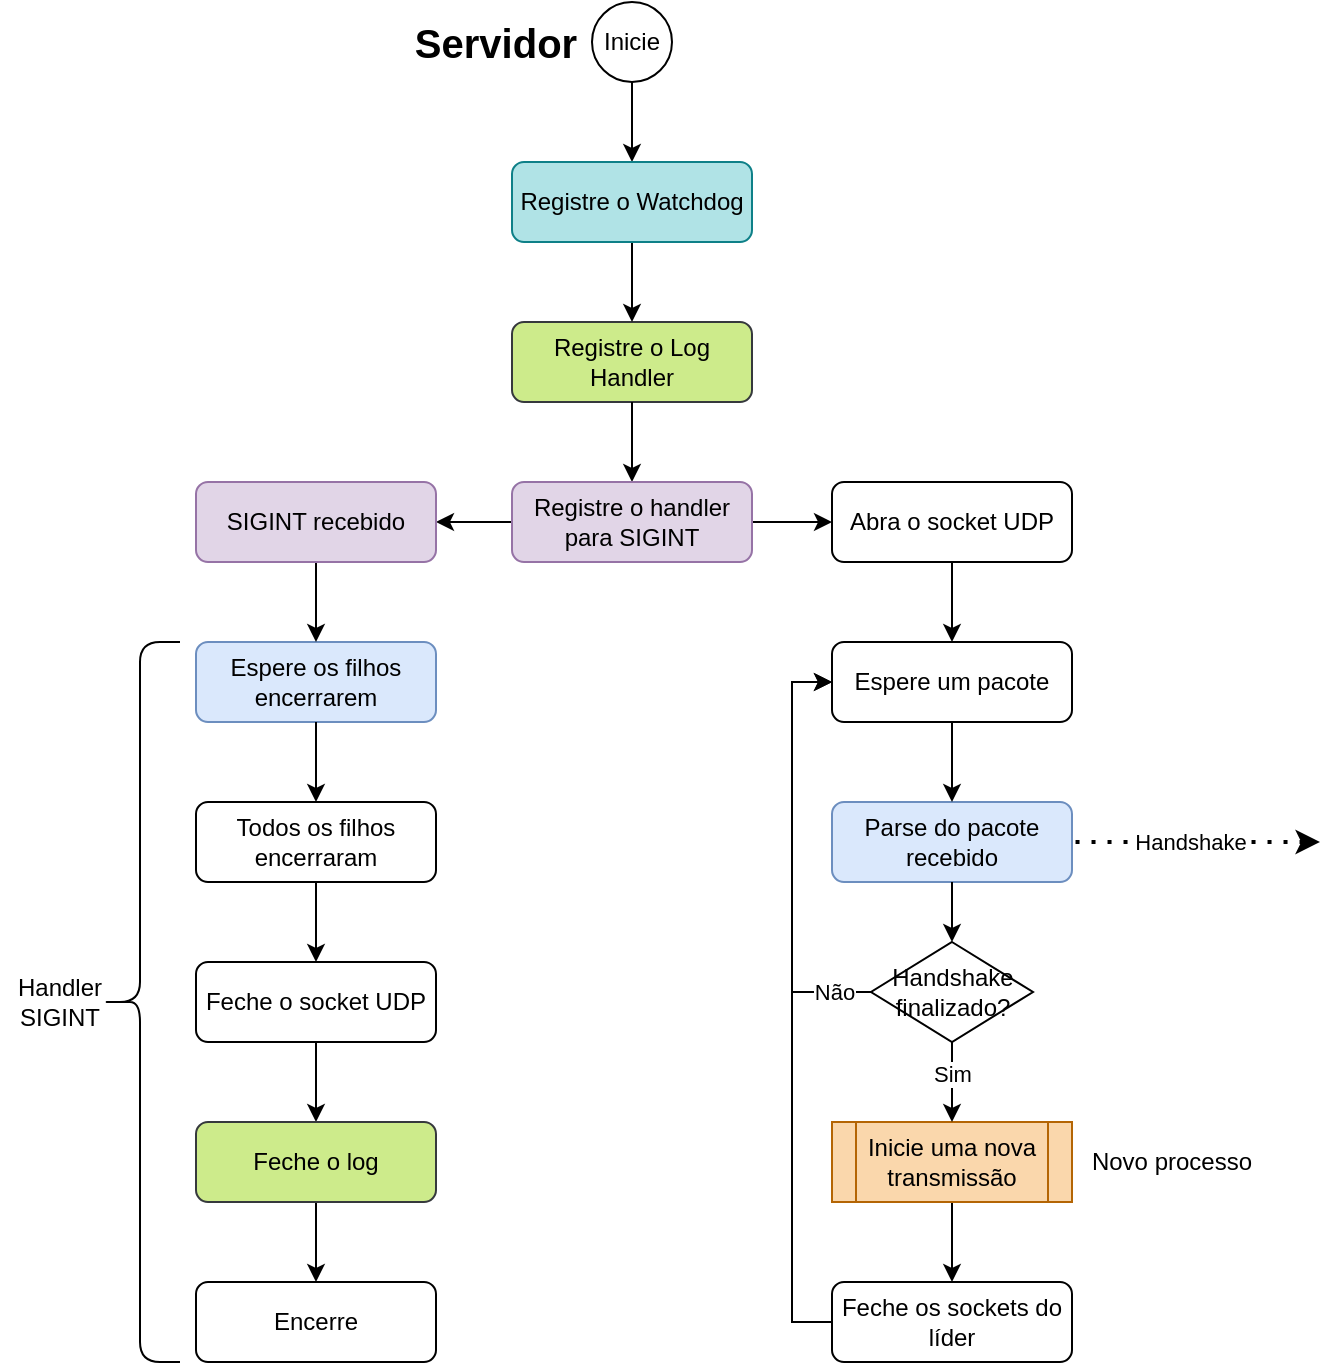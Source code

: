 <mxfile version="22.0.4" type="github" pages="8">
  <diagram name="Servidor" id="ynFxNo4VnXaIg0oJXaSw">
    <mxGraphModel dx="2531" dy="1418" grid="1" gridSize="10" guides="1" tooltips="1" connect="1" arrows="1" fold="1" page="1" pageScale="1" pageWidth="850" pageHeight="1100" math="0" shadow="0">
      <root>
        <mxCell id="0" />
        <mxCell id="1" parent="0" />
        <mxCell id="COrj-0BqQYtJM2jaXJOM-3" value="&lt;b&gt;&lt;font style=&quot;font-size: 20px;&quot;&gt;Servidor&lt;/font&gt;&lt;/b&gt;" style="text;html=1;strokeColor=none;fillColor=none;align=center;verticalAlign=middle;whiteSpace=wrap;rounded=0;" parent="1" vertex="1">
          <mxGeometry x="328" y="125" width="60" height="30" as="geometry" />
        </mxCell>
        <mxCell id="UQIfMi1dA-SxJDkwBp8X-5" value="" style="edgeStyle=orthogonalEdgeStyle;rounded=0;orthogonalLoop=1;jettySize=auto;html=1;" edge="1" parent="1" source="COrj-0BqQYtJM2jaXJOM-72" target="UQIfMi1dA-SxJDkwBp8X-2">
          <mxGeometry relative="1" as="geometry" />
        </mxCell>
        <mxCell id="COrj-0BqQYtJM2jaXJOM-72" value="Inicie" style="ellipse;whiteSpace=wrap;html=1;" parent="1" vertex="1">
          <mxGeometry x="406" y="120" width="40" height="40" as="geometry" />
        </mxCell>
        <mxCell id="COrj-0BqQYtJM2jaXJOM-187" value="Registre o Log Handler" style="rounded=1;whiteSpace=wrap;html=1;fillColor=#cdeb8b;strokeColor=#36393d;" parent="1" vertex="1">
          <mxGeometry x="366" y="280" width="120" height="40" as="geometry" />
        </mxCell>
        <mxCell id="qft5Hnbvip94xZei00_H-3" value="" style="edgeStyle=orthogonalEdgeStyle;rounded=0;orthogonalLoop=1;jettySize=auto;html=1;" parent="1" source="COrj-0BqQYtJM2jaXJOM-187" edge="1">
          <mxGeometry relative="1" as="geometry">
            <mxPoint x="426" y="360" as="targetPoint" />
          </mxGeometry>
        </mxCell>
        <mxCell id="COrj-0BqQYtJM2jaXJOM-4" value="Abra o socket UDP" style="rounded=1;whiteSpace=wrap;html=1;" parent="1" vertex="1">
          <mxGeometry x="526" y="360" width="120" height="40" as="geometry" />
        </mxCell>
        <mxCell id="COrj-0BqQYtJM2jaXJOM-7" value="Espere um pacote" style="rounded=1;whiteSpace=wrap;html=1;" parent="1" vertex="1">
          <mxGeometry x="526" y="440" width="120" height="40" as="geometry" />
        </mxCell>
        <mxCell id="COrj-0BqQYtJM2jaXJOM-67" style="edgeStyle=orthogonalEdgeStyle;rounded=0;orthogonalLoop=1;jettySize=auto;html=1;exitX=0.5;exitY=1;exitDx=0;exitDy=0;" parent="1" source="COrj-0BqQYtJM2jaXJOM-4" target="COrj-0BqQYtJM2jaXJOM-7" edge="1">
          <mxGeometry relative="1" as="geometry" />
        </mxCell>
        <mxCell id="COrj-0BqQYtJM2jaXJOM-24" value="Parse do pacote recebido" style="rounded=1;whiteSpace=wrap;html=1;fillColor=#dae8fc;strokeColor=#6c8ebf;" parent="1" vertex="1">
          <mxGeometry x="526" y="520" width="120" height="40" as="geometry" />
        </mxCell>
        <mxCell id="COrj-0BqQYtJM2jaXJOM-76" value="" style="edgeStyle=orthogonalEdgeStyle;rounded=0;orthogonalLoop=1;jettySize=auto;html=1;" parent="1" source="COrj-0BqQYtJM2jaXJOM-7" target="COrj-0BqQYtJM2jaXJOM-24" edge="1">
          <mxGeometry relative="1" as="geometry" />
        </mxCell>
        <mxCell id="COrj-0BqQYtJM2jaXJOM-146" value="" style="edgeStyle=orthogonalEdgeStyle;rounded=0;orthogonalLoop=1;jettySize=auto;html=1;" parent="1" source="COrj-0BqQYtJM2jaXJOM-63" target="COrj-0BqQYtJM2jaXJOM-4" edge="1">
          <mxGeometry relative="1" as="geometry" />
        </mxCell>
        <mxCell id="EOavcQHXVRg6n_TCKv-p-11" style="edgeStyle=orthogonalEdgeStyle;rounded=0;orthogonalLoop=1;jettySize=auto;html=1;exitX=0;exitY=0.5;exitDx=0;exitDy=0;entryX=1;entryY=0.5;entryDx=0;entryDy=0;" parent="1" source="COrj-0BqQYtJM2jaXJOM-63" target="EOavcQHXVRg6n_TCKv-p-10" edge="1">
          <mxGeometry relative="1" as="geometry" />
        </mxCell>
        <mxCell id="COrj-0BqQYtJM2jaXJOM-63" value="Registre o handler para SIGINT" style="rounded=1;whiteSpace=wrap;html=1;fillColor=#e1d5e7;strokeColor=#9673a6;" parent="1" vertex="1">
          <mxGeometry x="366" y="360" width="120" height="40" as="geometry" />
        </mxCell>
        <mxCell id="UQIfMi1dA-SxJDkwBp8X-1" value="" style="edgeStyle=orthogonalEdgeStyle;rounded=0;orthogonalLoop=1;jettySize=auto;html=1;" edge="1" parent="1" source="COrj-0BqQYtJM2jaXJOM-144" target="J2QjuuRLrta_Hf156Bu2-1">
          <mxGeometry relative="1" as="geometry" />
        </mxCell>
        <mxCell id="COrj-0BqQYtJM2jaXJOM-144" value="Inicie uma nova transmissão" style="shape=process;whiteSpace=wrap;html=1;backgroundOutline=1;fillColor=#fad7ac;strokeColor=#b46504;" parent="1" vertex="1">
          <mxGeometry x="526" y="680" width="120" height="40" as="geometry" />
        </mxCell>
        <mxCell id="J2QjuuRLrta_Hf156Bu2-11" style="edgeStyle=orthogonalEdgeStyle;rounded=0;orthogonalLoop=1;jettySize=auto;html=1;exitX=0;exitY=0.5;exitDx=0;exitDy=0;entryX=0;entryY=0.5;entryDx=0;entryDy=0;" parent="1" source="J2QjuuRLrta_Hf156Bu2-1" target="COrj-0BqQYtJM2jaXJOM-7" edge="1">
          <mxGeometry relative="1" as="geometry" />
        </mxCell>
        <mxCell id="J2QjuuRLrta_Hf156Bu2-1" value="Feche os sockets do líder" style="rounded=1;whiteSpace=wrap;html=1;" parent="1" vertex="1">
          <mxGeometry x="526" y="760" width="120" height="40" as="geometry" />
        </mxCell>
        <mxCell id="J2QjuuRLrta_Hf156Bu2-9" value="Sim" style="edgeStyle=orthogonalEdgeStyle;rounded=0;orthogonalLoop=1;jettySize=auto;html=1;exitX=0.5;exitY=1;exitDx=0;exitDy=0;entryX=0.5;entryY=0;entryDx=0;entryDy=0;" parent="1" source="J2QjuuRLrta_Hf156Bu2-6" target="COrj-0BqQYtJM2jaXJOM-144" edge="1">
          <mxGeometry x="-0.2" relative="1" as="geometry">
            <mxPoint as="offset" />
          </mxGeometry>
        </mxCell>
        <mxCell id="J2QjuuRLrta_Hf156Bu2-10" value="Não" style="edgeStyle=orthogonalEdgeStyle;rounded=0;orthogonalLoop=1;jettySize=auto;html=1;exitX=0;exitY=0.5;exitDx=0;exitDy=0;entryX=0;entryY=0.5;entryDx=0;entryDy=0;" parent="1" source="J2QjuuRLrta_Hf156Bu2-6" target="COrj-0BqQYtJM2jaXJOM-7" edge="1">
          <mxGeometry x="-0.822" relative="1" as="geometry">
            <mxPoint as="offset" />
          </mxGeometry>
        </mxCell>
        <mxCell id="J2QjuuRLrta_Hf156Bu2-6" value="Handshake finalizado?" style="rhombus;whiteSpace=wrap;html=1;" parent="1" vertex="1">
          <mxGeometry x="545.5" y="590" width="81" height="50" as="geometry" />
        </mxCell>
        <mxCell id="J2QjuuRLrta_Hf156Bu2-7" value="" style="edgeStyle=orthogonalEdgeStyle;rounded=0;orthogonalLoop=1;jettySize=auto;html=1;" parent="1" source="COrj-0BqQYtJM2jaXJOM-24" target="J2QjuuRLrta_Hf156Bu2-6" edge="1">
          <mxGeometry relative="1" as="geometry" />
        </mxCell>
        <mxCell id="EOavcQHXVRg6n_TCKv-p-1" value="Encerre" style="rounded=1;whiteSpace=wrap;html=1;" parent="1" vertex="1">
          <mxGeometry x="208" y="760" width="120" height="40" as="geometry" />
        </mxCell>
        <mxCell id="EOavcQHXVRg6n_TCKv-p-2" value="" style="edgeStyle=orthogonalEdgeStyle;rounded=0;orthogonalLoop=1;jettySize=auto;html=1;" parent="1" source="EOavcQHXVRg6n_TCKv-p-3" target="EOavcQHXVRg6n_TCKv-p-9" edge="1">
          <mxGeometry relative="1" as="geometry" />
        </mxCell>
        <mxCell id="EOavcQHXVRg6n_TCKv-p-3" value="Feche o socket UDP" style="rounded=1;whiteSpace=wrap;html=1;" parent="1" vertex="1">
          <mxGeometry x="208" y="600" width="120" height="40" as="geometry" />
        </mxCell>
        <mxCell id="EOavcQHXVRg6n_TCKv-p-4" value="Espere os filhos encerrarem" style="rounded=1;whiteSpace=wrap;html=1;fillColor=#dae8fc;strokeColor=#6c8ebf;" parent="1" vertex="1">
          <mxGeometry x="208" y="440" width="120" height="40" as="geometry" />
        </mxCell>
        <mxCell id="EOavcQHXVRg6n_TCKv-p-5" value="" style="edgeStyle=orthogonalEdgeStyle;rounded=0;orthogonalLoop=1;jettySize=auto;html=1;" parent="1" source="EOavcQHXVRg6n_TCKv-p-6" target="EOavcQHXVRg6n_TCKv-p-3" edge="1">
          <mxGeometry relative="1" as="geometry" />
        </mxCell>
        <mxCell id="EOavcQHXVRg6n_TCKv-p-6" value="Todos os filhos encerraram" style="rounded=1;whiteSpace=wrap;html=1;" parent="1" vertex="1">
          <mxGeometry x="208" y="520" width="120" height="40" as="geometry" />
        </mxCell>
        <mxCell id="EOavcQHXVRg6n_TCKv-p-7" value="" style="edgeStyle=orthogonalEdgeStyle;rounded=0;orthogonalLoop=1;jettySize=auto;html=1;" parent="1" source="EOavcQHXVRg6n_TCKv-p-4" target="EOavcQHXVRg6n_TCKv-p-6" edge="1">
          <mxGeometry relative="1" as="geometry" />
        </mxCell>
        <mxCell id="EOavcQHXVRg6n_TCKv-p-8" value="" style="edgeStyle=orthogonalEdgeStyle;rounded=0;orthogonalLoop=1;jettySize=auto;html=1;" parent="1" source="EOavcQHXVRg6n_TCKv-p-9" target="EOavcQHXVRg6n_TCKv-p-1" edge="1">
          <mxGeometry relative="1" as="geometry" />
        </mxCell>
        <mxCell id="EOavcQHXVRg6n_TCKv-p-9" value="Feche o log" style="rounded=1;whiteSpace=wrap;html=1;fillColor=#cdeb8b;strokeColor=#36393d;" parent="1" vertex="1">
          <mxGeometry x="208" y="680" width="120" height="40" as="geometry" />
        </mxCell>
        <mxCell id="EOavcQHXVRg6n_TCKv-p-12" style="edgeStyle=orthogonalEdgeStyle;rounded=0;orthogonalLoop=1;jettySize=auto;html=1;exitX=0.5;exitY=1;exitDx=0;exitDy=0;entryX=0.5;entryY=0;entryDx=0;entryDy=0;" parent="1" source="EOavcQHXVRg6n_TCKv-p-10" target="EOavcQHXVRg6n_TCKv-p-4" edge="1">
          <mxGeometry relative="1" as="geometry" />
        </mxCell>
        <mxCell id="EOavcQHXVRg6n_TCKv-p-10" value="SIGINT recebido" style="rounded=1;whiteSpace=wrap;html=1;fillColor=#e1d5e7;strokeColor=#9673a6;" parent="1" vertex="1">
          <mxGeometry x="208" y="360" width="120" height="40" as="geometry" />
        </mxCell>
        <mxCell id="b0mKz9vQvpN4a8C5u8PS-3" value="" style="shape=curlyBracket;whiteSpace=wrap;html=1;rounded=1;labelPosition=left;verticalLabelPosition=middle;align=right;verticalAlign=middle;size=0.5;" parent="1" vertex="1">
          <mxGeometry x="160" y="440" width="40" height="360" as="geometry" />
        </mxCell>
        <mxCell id="b0mKz9vQvpN4a8C5u8PS-4" value="Handler SIGINT" style="text;html=1;strokeColor=none;fillColor=none;align=center;verticalAlign=middle;whiteSpace=wrap;rounded=0;" parent="1" vertex="1">
          <mxGeometry x="110" y="605" width="60" height="30" as="geometry" />
        </mxCell>
        <mxCell id="JMDeXmowXX2oRQuS-4Mw-1" value="Novo processo" style="text;html=1;strokeColor=none;fillColor=none;align=center;verticalAlign=middle;whiteSpace=wrap;rounded=0;" parent="1" vertex="1">
          <mxGeometry x="646" y="685" width="100" height="30" as="geometry" />
        </mxCell>
        <mxCell id="UQIfMi1dA-SxJDkwBp8X-4" style="edgeStyle=orthogonalEdgeStyle;rounded=0;orthogonalLoop=1;jettySize=auto;html=1;exitX=0.5;exitY=1;exitDx=0;exitDy=0;entryX=0.5;entryY=0;entryDx=0;entryDy=0;" edge="1" parent="1" source="UQIfMi1dA-SxJDkwBp8X-2" target="COrj-0BqQYtJM2jaXJOM-187">
          <mxGeometry relative="1" as="geometry" />
        </mxCell>
        <mxCell id="UQIfMi1dA-SxJDkwBp8X-2" value="Registre o Watchdog" style="rounded=1;whiteSpace=wrap;html=1;fillColor=#b0e3e6;strokeColor=#0e8088;" vertex="1" parent="1">
          <mxGeometry x="366" y="200" width="120" height="40" as="geometry" />
        </mxCell>
        <mxCell id="cAzZsQrHDrt2K1TDLmy9-1" value="" style="endArrow=none;dashed=1;html=1;dashPattern=1 3;strokeWidth=2;rounded=0;startArrow=classic;startFill=1;entryX=1;entryY=0.5;entryDx=0;entryDy=0;" edge="1" parent="1" target="COrj-0BqQYtJM2jaXJOM-24">
          <mxGeometry width="50" height="50" relative="1" as="geometry">
            <mxPoint x="770" y="540" as="sourcePoint" />
            <mxPoint x="760" y="540" as="targetPoint" />
          </mxGeometry>
        </mxCell>
        <mxCell id="cAzZsQrHDrt2K1TDLmy9-2" value="Handshake" style="edgeLabel;html=1;align=center;verticalAlign=middle;resizable=0;points=[];" vertex="1" connectable="0" parent="cAzZsQrHDrt2K1TDLmy9-1">
          <mxGeometry relative="1" as="geometry">
            <mxPoint x="-3" as="offset" />
          </mxGeometry>
        </mxCell>
      </root>
    </mxGraphModel>
  </diagram>
  <diagram id="cRhqbxnuGs25eqWRTptj" name="Cliente">
    <mxGraphModel dx="2784" dy="1560" grid="1" gridSize="10" guides="1" tooltips="1" connect="1" arrows="1" fold="1" page="1" pageScale="1" pageWidth="850" pageHeight="1100" math="0" shadow="0">
      <root>
        <mxCell id="0" />
        <mxCell id="1" parent="0" />
        <mxCell id="Ms9sXYZkO5R6gPoVdBhs-3" value="&lt;b&gt;&lt;font style=&quot;font-size: 20px;&quot;&gt;Cliente&lt;/font&gt;&lt;/b&gt;" style="text;html=1;strokeColor=none;fillColor=none;align=center;verticalAlign=middle;whiteSpace=wrap;rounded=0;" parent="1" vertex="1">
          <mxGeometry x="335" y="155" width="60" height="30" as="geometry" />
        </mxCell>
        <mxCell id="Ms9sXYZkO5R6gPoVdBhs-4" value="Abra o socket UDP" style="rounded=1;whiteSpace=wrap;html=1;" parent="1" vertex="1">
          <mxGeometry x="377.5" y="470" width="120" height="40" as="geometry" />
        </mxCell>
        <mxCell id="Ms9sXYZkO5R6gPoVdBhs-5" value="Realize o handshake" style="rounded=1;whiteSpace=wrap;html=1;fillColor=#dae8fc;strokeColor=#6c8ebf;" parent="1" vertex="1">
          <mxGeometry x="377.5" y="550" width="120" height="40" as="geometry" />
        </mxCell>
        <mxCell id="Ms9sXYZkO5R6gPoVdBhs-6" value="" style="edgeStyle=orthogonalEdgeStyle;rounded=0;orthogonalLoop=1;jettySize=auto;html=1;" parent="1" source="Ms9sXYZkO5R6gPoVdBhs-4" target="Ms9sXYZkO5R6gPoVdBhs-5" edge="1">
          <mxGeometry relative="1" as="geometry" />
        </mxCell>
        <mxCell id="tjGFc8Nd6rk6_maGo1_7-2" style="edgeStyle=orthogonalEdgeStyle;rounded=0;orthogonalLoop=1;jettySize=auto;html=1;exitX=0.5;exitY=1;exitDx=0;exitDy=0;entryX=0.5;entryY=0;entryDx=0;entryDy=0;" parent="1" source="Ms9sXYZkO5R6gPoVdBhs-7" target="tjGFc8Nd6rk6_maGo1_7-1" edge="1">
          <mxGeometry relative="1" as="geometry" />
        </mxCell>
        <mxCell id="Ms9sXYZkO5R6gPoVdBhs-7" value="Assista ao filme" style="rounded=1;whiteSpace=wrap;html=1;fillColor=#fad7ac;strokeColor=#b46504;" parent="1" vertex="1">
          <mxGeometry x="377.5" y="630" width="120" height="40" as="geometry" />
        </mxCell>
        <mxCell id="Ms9sXYZkO5R6gPoVdBhs-8" value="" style="edgeStyle=orthogonalEdgeStyle;rounded=0;orthogonalLoop=1;jettySize=auto;html=1;" parent="1" source="Ms9sXYZkO5R6gPoVdBhs-5" target="Ms9sXYZkO5R6gPoVdBhs-7" edge="1">
          <mxGeometry relative="1" as="geometry" />
        </mxCell>
        <mxCell id="Ms9sXYZkO5R6gPoVdBhs-9" value="" style="edgeStyle=orthogonalEdgeStyle;rounded=0;orthogonalLoop=1;jettySize=auto;html=1;" parent="1" source="Ms9sXYZkO5R6gPoVdBhs-10" target="Ms9sXYZkO5R6gPoVdBhs-4" edge="1">
          <mxGeometry relative="1" as="geometry" />
        </mxCell>
        <mxCell id="Ms9sXYZkO5R6gPoVdBhs-10" value="Registre o handler para SIGINT" style="rounded=1;whiteSpace=wrap;html=1;fillColor=#e1d5e7;strokeColor=#9673a6;" parent="1" vertex="1">
          <mxGeometry x="377.5" y="390" width="120" height="40" as="geometry" />
        </mxCell>
        <mxCell id="Ms9sXYZkO5R6gPoVdBhs-11" value="Inicie" style="ellipse;whiteSpace=wrap;html=1;" parent="1" vertex="1">
          <mxGeometry x="415" y="150" width="45" height="40" as="geometry" />
        </mxCell>
        <mxCell id="Ms9sXYZkO5R6gPoVdBhs-12" value="" style="edgeStyle=orthogonalEdgeStyle;rounded=0;orthogonalLoop=1;jettySize=auto;html=1;" parent="1" source="Ms9sXYZkO5R6gPoVdBhs-13" target="Ms9sXYZkO5R6gPoVdBhs-28" edge="1">
          <mxGeometry relative="1" as="geometry" />
        </mxCell>
        <mxCell id="Ms9sXYZkO5R6gPoVdBhs-13" value="Registre o Log Handler" style="rounded=1;whiteSpace=wrap;html=1;fillColor=#cdeb8b;strokeColor=#36393d;" parent="1" vertex="1">
          <mxGeometry x="377.5" y="230" width="120" height="40" as="geometry" />
        </mxCell>
        <mxCell id="Ms9sXYZkO5R6gPoVdBhs-14" value="" style="edgeStyle=orthogonalEdgeStyle;rounded=0;orthogonalLoop=1;jettySize=auto;html=1;" parent="1" source="Ms9sXYZkO5R6gPoVdBhs-11" target="Ms9sXYZkO5R6gPoVdBhs-13" edge="1">
          <mxGeometry relative="1" as="geometry" />
        </mxCell>
        <mxCell id="Ms9sXYZkO5R6gPoVdBhs-25" style="edgeStyle=orthogonalEdgeStyle;rounded=0;orthogonalLoop=1;jettySize=auto;html=1;exitX=0;exitY=0.5;exitDx=0;exitDy=0;" parent="1" source="Ms9sXYZkO5R6gPoVdBhs-10" edge="1">
          <mxGeometry relative="1" as="geometry">
            <mxPoint x="320" y="410" as="targetPoint" />
          </mxGeometry>
        </mxCell>
        <mxCell id="Ms9sXYZkO5R6gPoVdBhs-27" style="edgeStyle=orthogonalEdgeStyle;rounded=0;orthogonalLoop=1;jettySize=auto;html=1;exitX=0.5;exitY=1;exitDx=0;exitDy=0;entryX=0.5;entryY=0;entryDx=0;entryDy=0;" parent="1" source="Ms9sXYZkO5R6gPoVdBhs-28" target="Ms9sXYZkO5R6gPoVdBhs-10" edge="1">
          <mxGeometry relative="1" as="geometry" />
        </mxCell>
        <mxCell id="Ms9sXYZkO5R6gPoVdBhs-28" value="Registre o Watchdog" style="rounded=1;whiteSpace=wrap;html=1;fillColor=#b0e3e6;strokeColor=#0e8088;" parent="1" vertex="1">
          <mxGeometry x="377.5" y="310" width="120" height="40" as="geometry" />
        </mxCell>
        <mxCell id="cWjAK0fE8zpMmT9FB3N3-1" style="edgeStyle=orthogonalEdgeStyle;rounded=0;orthogonalLoop=1;jettySize=auto;html=1;exitX=0.5;exitY=1;exitDx=0;exitDy=0;entryX=0.5;entryY=0;entryDx=0;entryDy=0;" parent="1" source="XbXRp597r44ZEs6repdS-2" target="XbXRp597r44ZEs6repdS-5" edge="1">
          <mxGeometry relative="1" as="geometry" />
        </mxCell>
        <mxCell id="XbXRp597r44ZEs6repdS-2" value="SIGINT recebido" style="rounded=1;whiteSpace=wrap;html=1;fillColor=#e1d5e7;strokeColor=#9673a6;" parent="1" vertex="1">
          <mxGeometry x="200" y="390" width="120" height="40" as="geometry" />
        </mxCell>
        <mxCell id="XbXRp597r44ZEs6repdS-3" value="Encerre" style="rounded=1;whiteSpace=wrap;html=1;" parent="1" vertex="1">
          <mxGeometry x="200" y="710" width="120" height="40" as="geometry" />
        </mxCell>
        <mxCell id="cWjAK0fE8zpMmT9FB3N3-2" style="edgeStyle=orthogonalEdgeStyle;rounded=0;orthogonalLoop=1;jettySize=auto;html=1;exitX=0.5;exitY=1;exitDx=0;exitDy=0;entryX=0.5;entryY=0;entryDx=0;entryDy=0;" parent="1" source="XbXRp597r44ZEs6repdS-5" target="XbXRp597r44ZEs6repdS-10" edge="1">
          <mxGeometry relative="1" as="geometry" />
        </mxCell>
        <mxCell id="XbXRp597r44ZEs6repdS-5" value="Feche o socket UDP" style="rounded=1;whiteSpace=wrap;html=1;" parent="1" vertex="1">
          <mxGeometry x="200" y="470" width="120" height="40" as="geometry" />
        </mxCell>
        <mxCell id="XbXRp597r44ZEs6repdS-9" value="" style="edgeStyle=orthogonalEdgeStyle;rounded=0;orthogonalLoop=1;jettySize=auto;html=1;" parent="1" source="XbXRp597r44ZEs6repdS-10" target="XbXRp597r44ZEs6repdS-12" edge="1">
          <mxGeometry relative="1" as="geometry" />
        </mxCell>
        <mxCell id="XbXRp597r44ZEs6repdS-10" value="Gere as estatísticas" style="rounded=1;whiteSpace=wrap;html=1;fillColor=#cdeb8b;strokeColor=#36393d;" parent="1" vertex="1">
          <mxGeometry x="200" y="550" width="120" height="40" as="geometry" />
        </mxCell>
        <mxCell id="XbXRp597r44ZEs6repdS-11" value="" style="edgeStyle=orthogonalEdgeStyle;rounded=0;orthogonalLoop=1;jettySize=auto;html=1;" parent="1" source="XbXRp597r44ZEs6repdS-12" target="XbXRp597r44ZEs6repdS-3" edge="1">
          <mxGeometry relative="1" as="geometry" />
        </mxCell>
        <mxCell id="XbXRp597r44ZEs6repdS-12" value="Feche o log" style="rounded=1;whiteSpace=wrap;html=1;fillColor=#cdeb8b;strokeColor=#36393d;" parent="1" vertex="1">
          <mxGeometry x="200" y="630" width="120" height="40" as="geometry" />
        </mxCell>
        <mxCell id="9RXhZ26aFlIZu85quQZw-1" value="" style="shape=curlyBracket;whiteSpace=wrap;html=1;rounded=1;labelPosition=left;verticalLabelPosition=middle;align=right;verticalAlign=middle;size=0.5;" parent="1" vertex="1">
          <mxGeometry x="155" y="470" width="40" height="280" as="geometry" />
        </mxCell>
        <mxCell id="9RXhZ26aFlIZu85quQZw-2" value="Handler SIGINT" style="text;html=1;strokeColor=none;fillColor=none;align=center;verticalAlign=middle;whiteSpace=wrap;rounded=0;" parent="1" vertex="1">
          <mxGeometry x="105" y="595" width="60" height="30" as="geometry" />
        </mxCell>
        <mxCell id="ZnDhKHX5SDL5CLfObfvY-1" value="Periodicamente avisar que está conectado" style="text;html=1;strokeColor=none;fillColor=none;align=center;verticalAlign=middle;whiteSpace=wrap;rounded=0;" parent="1" vertex="1">
          <mxGeometry x="485" y="315" width="260" height="30" as="geometry" />
        </mxCell>
        <mxCell id="tjGFc8Nd6rk6_maGo1_7-4" style="edgeStyle=orthogonalEdgeStyle;rounded=0;orthogonalLoop=1;jettySize=auto;html=1;exitX=0;exitY=0.5;exitDx=0;exitDy=0;entryX=1;entryY=0.5;entryDx=0;entryDy=0;" parent="1" source="tjGFc8Nd6rk6_maGo1_7-1" target="XbXRp597r44ZEs6repdS-5" edge="1">
          <mxGeometry relative="1" as="geometry" />
        </mxCell>
        <mxCell id="tjGFc8Nd6rk6_maGo1_7-1" value="Filme encerrado" style="rounded=1;whiteSpace=wrap;html=1;" parent="1" vertex="1">
          <mxGeometry x="377.5" y="710" width="120" height="40" as="geometry" />
        </mxCell>
        <mxCell id="t9PPtEERh1uEjIMBclZl-1" value="Mesmo processo" style="text;html=1;strokeColor=none;fillColor=none;align=center;verticalAlign=middle;whiteSpace=wrap;rounded=0;" parent="1" vertex="1">
          <mxGeometry x="497.5" y="635" width="100" height="35" as="geometry" />
        </mxCell>
        <mxCell id="sRitnaIFmQZVDL8kw03z-1" value="" style="endArrow=none;dashed=1;html=1;dashPattern=1 3;strokeWidth=2;rounded=0;startArrow=classic;startFill=1;entryX=1;entryY=0.5;entryDx=0;entryDy=0;" edge="1" parent="1" target="Ms9sXYZkO5R6gPoVdBhs-5">
          <mxGeometry width="50" height="50" relative="1" as="geometry">
            <mxPoint x="605" y="570" as="sourcePoint" />
            <mxPoint x="585" y="550" as="targetPoint" />
          </mxGeometry>
        </mxCell>
        <mxCell id="sRitnaIFmQZVDL8kw03z-2" value="Handshake" style="edgeLabel;html=1;align=center;verticalAlign=middle;resizable=0;points=[];" vertex="1" connectable="0" parent="sRitnaIFmQZVDL8kw03z-1">
          <mxGeometry relative="1" as="geometry">
            <mxPoint x="-5" as="offset" />
          </mxGeometry>
        </mxCell>
      </root>
    </mxGraphModel>
  </diagram>
  <diagram id="T476w4dxHKIoyT4jfp-Q" name="Handshake">
    <mxGraphModel dx="7810" dy="3900" grid="1" gridSize="10" guides="1" tooltips="1" connect="1" arrows="1" fold="1" page="1" pageScale="1" pageWidth="850" pageHeight="1100" math="0" shadow="0">
      <root>
        <mxCell id="0" />
        <mxCell id="1" parent="0" />
        <mxCell id="5iPa8mRm6IQlGb70UzVf-19" value="&lt;b&gt;&lt;font style=&quot;font-size: 20px;&quot;&gt;Handshake&lt;br&gt;&lt;/font&gt;&lt;/b&gt;" style="text;html=1;strokeColor=none;fillColor=none;align=center;verticalAlign=middle;whiteSpace=wrap;rounded=0;" parent="1" vertex="1">
          <mxGeometry x="100" y="10" width="280" height="30" as="geometry" />
        </mxCell>
        <mxCell id="5iPa8mRm6IQlGb70UzVf-20" value="" style="image;html=1;image=img/lib/clip_art/computers/Server_128x128.png" parent="1" vertex="1">
          <mxGeometry x="10" y="140" width="80" height="80" as="geometry" />
        </mxCell>
        <mxCell id="5iPa8mRm6IQlGb70UzVf-21" value="&lt;b&gt;A&lt;/b&gt;" style="image;html=1;image=img/lib/clip_art/computers/Laptop_128x128.png" parent="1" vertex="1">
          <mxGeometry x="390" y="140" width="80" height="80" as="geometry" />
        </mxCell>
        <mxCell id="5iPa8mRm6IQlGb70UzVf-22" value="" style="endArrow=classic;html=1;rounded=0;" parent="1" edge="1">
          <mxGeometry width="50" height="50" relative="1" as="geometry">
            <mxPoint x="380" y="50" as="sourcePoint" />
            <mxPoint x="100" y="60" as="targetPoint" />
          </mxGeometry>
        </mxCell>
        <mxCell id="5iPa8mRm6IQlGb70UzVf-23" value="New Group Request (A)" style="edgeLabel;html=1;align=center;verticalAlign=middle;resizable=0;points=[];" parent="5iPa8mRm6IQlGb70UzVf-22" vertex="1" connectable="0">
          <mxGeometry x="-0.035" y="2" relative="1" as="geometry">
            <mxPoint as="offset" />
          </mxGeometry>
        </mxCell>
        <mxCell id="5iPa8mRm6IQlGb70UzVf-24" value="" style="endArrow=classic;html=1;rounded=0;exitX=1.025;exitY=0.913;exitDx=0;exitDy=0;exitPerimeter=0;" parent="1" edge="1">
          <mxGeometry width="50" height="50" relative="1" as="geometry">
            <mxPoint x="100" y="80" as="sourcePoint" />
            <mxPoint x="380" y="90" as="targetPoint" />
          </mxGeometry>
        </mxCell>
        <mxCell id="5iPa8mRm6IQlGb70UzVf-25" value="New Group Received (A)" style="edgeLabel;html=1;align=center;verticalAlign=middle;resizable=0;points=[];" parent="5iPa8mRm6IQlGb70UzVf-24" vertex="1" connectable="0">
          <mxGeometry x="0.015" y="1" relative="1" as="geometry">
            <mxPoint as="offset" />
          </mxGeometry>
        </mxCell>
        <mxCell id="5iPa8mRm6IQlGb70UzVf-26" value="" style="endArrow=classic;html=1;rounded=0;entryX=1;entryY=0.75;entryDx=0;entryDy=0;" parent="1" edge="1">
          <mxGeometry width="50" height="50" relative="1" as="geometry">
            <mxPoint x="380" y="110" as="sourcePoint" />
            <mxPoint x="100" y="120" as="targetPoint" />
          </mxGeometry>
        </mxCell>
        <mxCell id="5iPa8mRm6IQlGb70UzVf-27" value="Create Group OK/NOK (A)" style="edgeLabel;html=1;align=center;verticalAlign=middle;resizable=0;points=[];" parent="5iPa8mRm6IQlGb70UzVf-26" vertex="1" connectable="0">
          <mxGeometry x="-0.035" y="2" relative="1" as="geometry">
            <mxPoint as="offset" />
          </mxGeometry>
        </mxCell>
        <mxCell id="5iPa8mRm6IQlGb70UzVf-35" value="" style="endArrow=classic;html=1;rounded=0;" parent="1" edge="1">
          <mxGeometry width="50" height="50" relative="1" as="geometry">
            <mxPoint x="380" y="130" as="sourcePoint" />
            <mxPoint x="100" y="140" as="targetPoint" />
          </mxGeometry>
        </mxCell>
        <mxCell id="5iPa8mRm6IQlGb70UzVf-36" value="Enter Group Request (B)" style="edgeLabel;html=1;align=center;verticalAlign=middle;resizable=0;points=[];" parent="5iPa8mRm6IQlGb70UzVf-35" vertex="1" connectable="0">
          <mxGeometry x="-0.035" y="2" relative="1" as="geometry">
            <mxPoint as="offset" />
          </mxGeometry>
        </mxCell>
        <mxCell id="5iPa8mRm6IQlGb70UzVf-39" value="" style="endArrow=classic;html=1;rounded=0;" parent="1" edge="1">
          <mxGeometry width="50" height="50" relative="1" as="geometry">
            <mxPoint x="380" y="150" as="sourcePoint" />
            <mxPoint x="100" y="160" as="targetPoint" />
          </mxGeometry>
        </mxCell>
        <mxCell id="5iPa8mRm6IQlGb70UzVf-40" value="Enter Group Request (C)" style="edgeLabel;html=1;align=center;verticalAlign=middle;resizable=0;points=[];" parent="5iPa8mRm6IQlGb70UzVf-39" vertex="1" connectable="0">
          <mxGeometry x="-0.035" y="2" relative="1" as="geometry">
            <mxPoint as="offset" />
          </mxGeometry>
        </mxCell>
        <mxCell id="5iPa8mRm6IQlGb70UzVf-43" value="&lt;b&gt;B&lt;/b&gt;" style="image;html=1;image=img/lib/clip_art/computers/Laptop_128x128.png" parent="1" vertex="1">
          <mxGeometry x="470" y="140" width="80" height="80" as="geometry" />
        </mxCell>
        <mxCell id="5iPa8mRm6IQlGb70UzVf-44" value="&lt;b&gt;C&lt;/b&gt;" style="image;html=1;image=img/lib/clip_art/computers/Laptop_128x128.png" parent="1" vertex="1">
          <mxGeometry x="550" y="140" width="80" height="80" as="geometry" />
        </mxCell>
        <mxCell id="5iPa8mRm6IQlGb70UzVf-52" value="" style="endArrow=classic;html=1;rounded=0;exitX=1.025;exitY=0.913;exitDx=0;exitDy=0;exitPerimeter=0;" parent="1" edge="1">
          <mxGeometry width="50" height="50" relative="1" as="geometry">
            <mxPoint x="100" y="180" as="sourcePoint" />
            <mxPoint x="380" y="190" as="targetPoint" />
          </mxGeometry>
        </mxCell>
        <mxCell id="5iPa8mRm6IQlGb70UzVf-53" value="Enter Group Received (B)" style="edgeLabel;html=1;align=center;verticalAlign=middle;resizable=0;points=[];" parent="5iPa8mRm6IQlGb70UzVf-52" vertex="1" connectable="0">
          <mxGeometry x="0.015" y="1" relative="1" as="geometry">
            <mxPoint as="offset" />
          </mxGeometry>
        </mxCell>
        <mxCell id="5iPa8mRm6IQlGb70UzVf-57" value="" style="endArrow=classic;html=1;rounded=0;exitX=1.025;exitY=0.913;exitDx=0;exitDy=0;exitPerimeter=0;" parent="1" edge="1">
          <mxGeometry width="50" height="50" relative="1" as="geometry">
            <mxPoint x="100" y="200" as="sourcePoint" />
            <mxPoint x="380" y="210" as="targetPoint" />
          </mxGeometry>
        </mxCell>
        <mxCell id="5iPa8mRm6IQlGb70UzVf-58" value="Enter Group Received (C)" style="edgeLabel;html=1;align=center;verticalAlign=middle;resizable=0;points=[];" parent="5iPa8mRm6IQlGb70UzVf-57" vertex="1" connectable="0">
          <mxGeometry x="0.015" y="1" relative="1" as="geometry">
            <mxPoint as="offset" />
          </mxGeometry>
        </mxCell>
        <mxCell id="5iPa8mRm6IQlGb70UzVf-59" value="" style="endArrow=classic;html=1;rounded=0;entryX=1;entryY=0.75;entryDx=0;entryDy=0;" parent="1" edge="1">
          <mxGeometry width="50" height="50" relative="1" as="geometry">
            <mxPoint x="380" y="230" as="sourcePoint" />
            <mxPoint x="100" y="240" as="targetPoint" />
          </mxGeometry>
        </mxCell>
        <mxCell id="5iPa8mRm6IQlGb70UzVf-60" value="Enter Group OK/NOK (B)" style="edgeLabel;html=1;align=center;verticalAlign=middle;resizable=0;points=[];" parent="5iPa8mRm6IQlGb70UzVf-59" vertex="1" connectable="0">
          <mxGeometry x="-0.035" y="2" relative="1" as="geometry">
            <mxPoint as="offset" />
          </mxGeometry>
        </mxCell>
        <mxCell id="5iPa8mRm6IQlGb70UzVf-61" value="" style="endArrow=classic;html=1;rounded=0;entryX=1;entryY=0.75;entryDx=0;entryDy=0;" parent="1" edge="1">
          <mxGeometry width="50" height="50" relative="1" as="geometry">
            <mxPoint x="380" y="250" as="sourcePoint" />
            <mxPoint x="100" y="260" as="targetPoint" />
          </mxGeometry>
        </mxCell>
        <mxCell id="5iPa8mRm6IQlGb70UzVf-62" value="Enter Group OK/NOK (C)" style="edgeLabel;html=1;align=center;verticalAlign=middle;resizable=0;points=[];" parent="5iPa8mRm6IQlGb70UzVf-61" vertex="1" connectable="0">
          <mxGeometry x="-0.035" y="2" relative="1" as="geometry">
            <mxPoint as="offset" />
          </mxGeometry>
        </mxCell>
        <mxCell id="5iPa8mRm6IQlGb70UzVf-63" value="" style="endArrow=classic;html=1;rounded=0;exitX=1.025;exitY=0.913;exitDx=0;exitDy=0;exitPerimeter=0;" parent="1" edge="1">
          <mxGeometry width="50" height="50" relative="1" as="geometry">
            <mxPoint x="100" y="280" as="sourcePoint" />
            <mxPoint x="380" y="290" as="targetPoint" />
          </mxGeometry>
        </mxCell>
        <mxCell id="5iPa8mRm6IQlGb70UzVf-64" value="Group Created (A)" style="edgeLabel;html=1;align=center;verticalAlign=middle;resizable=0;points=[];" parent="5iPa8mRm6IQlGb70UzVf-63" vertex="1" connectable="0">
          <mxGeometry x="0.015" y="1" relative="1" as="geometry">
            <mxPoint as="offset" />
          </mxGeometry>
        </mxCell>
        <mxCell id="5iPa8mRm6IQlGb70UzVf-70" value="" style="endArrow=classic;html=1;rounded=0;exitX=1.025;exitY=0.913;exitDx=0;exitDy=0;exitPerimeter=0;" parent="1" edge="1">
          <mxGeometry width="50" height="50" relative="1" as="geometry">
            <mxPoint x="100" y="300" as="sourcePoint" />
            <mxPoint x="380" y="310" as="targetPoint" />
          </mxGeometry>
        </mxCell>
        <mxCell id="5iPa8mRm6IQlGb70UzVf-71" value="Group Created (B)" style="edgeLabel;html=1;align=center;verticalAlign=middle;resizable=0;points=[];" parent="5iPa8mRm6IQlGb70UzVf-70" vertex="1" connectable="0">
          <mxGeometry x="0.015" y="1" relative="1" as="geometry">
            <mxPoint as="offset" />
          </mxGeometry>
        </mxCell>
        <mxCell id="5iPa8mRm6IQlGb70UzVf-72" value="" style="endArrow=classic;html=1;rounded=0;exitX=1.025;exitY=0.913;exitDx=0;exitDy=0;exitPerimeter=0;" parent="1" edge="1">
          <mxGeometry width="50" height="50" relative="1" as="geometry">
            <mxPoint x="100" y="320" as="sourcePoint" />
            <mxPoint x="380" y="330" as="targetPoint" />
          </mxGeometry>
        </mxCell>
        <mxCell id="5iPa8mRm6IQlGb70UzVf-73" value="Group Created (C)" style="edgeLabel;html=1;align=center;verticalAlign=middle;resizable=0;points=[];" parent="5iPa8mRm6IQlGb70UzVf-72" vertex="1" connectable="0">
          <mxGeometry x="0.015" y="1" relative="1" as="geometry">
            <mxPoint as="offset" />
          </mxGeometry>
        </mxCell>
        <mxCell id="ujcrcE7ptEPTaMUAUDyF-1" value="Identifique o tipo do pacote" style="rounded=1;whiteSpace=wrap;html=1;fillColor=#dae8fc;strokeColor=#6c8ebf;" vertex="1" parent="1">
          <mxGeometry x="-158" y="400" width="120" height="40" as="geometry" />
        </mxCell>
        <mxCell id="ujcrcE7ptEPTaMUAUDyF-2" value="" style="rhombus;whiteSpace=wrap;html=1;" vertex="1" parent="1">
          <mxGeometry x="-118" y="480" width="40" height="40" as="geometry" />
        </mxCell>
        <mxCell id="ujcrcE7ptEPTaMUAUDyF-3" value="" style="edgeStyle=orthogonalEdgeStyle;rounded=0;orthogonalLoop=1;jettySize=auto;html=1;" edge="1" parent="1" source="ujcrcE7ptEPTaMUAUDyF-1" target="ujcrcE7ptEPTaMUAUDyF-2">
          <mxGeometry relative="1" as="geometry" />
        </mxCell>
        <mxCell id="ujcrcE7ptEPTaMUAUDyF-4" value="Connection Request" style="rounded=1;whiteSpace=wrap;html=1;fillColor=#dae8fc;strokeColor=#6c8ebf;" vertex="1" parent="1">
          <mxGeometry x="-38" y="480" width="120" height="40" as="geometry" />
        </mxCell>
        <mxCell id="ujcrcE7ptEPTaMUAUDyF-5" value="" style="edgeStyle=orthogonalEdgeStyle;rounded=0;orthogonalLoop=1;jettySize=auto;html=1;" edge="1" parent="1" source="ujcrcE7ptEPTaMUAUDyF-2" target="ujcrcE7ptEPTaMUAUDyF-4">
          <mxGeometry relative="1" as="geometry" />
        </mxCell>
        <mxCell id="ujcrcE7ptEPTaMUAUDyF-6" style="edgeStyle=orthogonalEdgeStyle;rounded=0;orthogonalLoop=1;jettySize=auto;html=1;exitX=0.5;exitY=1;exitDx=0;exitDy=0;entryX=0.5;entryY=0;entryDx=0;entryDy=0;" edge="1" parent="1" source="ujcrcE7ptEPTaMUAUDyF-7" target="ujcrcE7ptEPTaMUAUDyF-33">
          <mxGeometry relative="1" as="geometry" />
        </mxCell>
        <mxCell id="ujcrcE7ptEPTaMUAUDyF-7" value="" style="rhombus;whiteSpace=wrap;html=1;" vertex="1" parent="1">
          <mxGeometry x="-118" y="560" width="40" height="40" as="geometry" />
        </mxCell>
        <mxCell id="ujcrcE7ptEPTaMUAUDyF-8" value="" style="edgeStyle=orthogonalEdgeStyle;rounded=0;orthogonalLoop=1;jettySize=auto;html=1;" edge="1" parent="1" source="ujcrcE7ptEPTaMUAUDyF-2" target="ujcrcE7ptEPTaMUAUDyF-7">
          <mxGeometry relative="1" as="geometry" />
        </mxCell>
        <mxCell id="ujcrcE7ptEPTaMUAUDyF-9" style="edgeStyle=orthogonalEdgeStyle;rounded=0;orthogonalLoop=1;jettySize=auto;html=1;exitX=1;exitY=0.5;exitDx=0;exitDy=0;entryX=0;entryY=0.5;entryDx=0;entryDy=0;" edge="1" parent="1" source="ujcrcE7ptEPTaMUAUDyF-10" target="ujcrcE7ptEPTaMUAUDyF-17">
          <mxGeometry relative="1" as="geometry" />
        </mxCell>
        <mxCell id="ujcrcE7ptEPTaMUAUDyF-10" value="Connection OK" style="rounded=1;whiteSpace=wrap;html=1;fillColor=#dae8fc;strokeColor=#6c8ebf;" vertex="1" parent="1">
          <mxGeometry x="-38" y="560" width="120" height="40" as="geometry" />
        </mxCell>
        <mxCell id="ujcrcE7ptEPTaMUAUDyF-11" value="" style="edgeStyle=orthogonalEdgeStyle;rounded=0;orthogonalLoop=1;jettySize=auto;html=1;" edge="1" parent="1" source="ujcrcE7ptEPTaMUAUDyF-7" target="ujcrcE7ptEPTaMUAUDyF-10">
          <mxGeometry relative="1" as="geometry" />
        </mxCell>
        <mxCell id="ujcrcE7ptEPTaMUAUDyF-12" value="Escolha o maior intervalo" style="rounded=1;whiteSpace=wrap;html=1;fillColor=#dae8fc;strokeColor=#6c8ebf;" vertex="1" parent="1">
          <mxGeometry x="122" y="480" width="120" height="40" as="geometry" />
        </mxCell>
        <mxCell id="ujcrcE7ptEPTaMUAUDyF-13" value="" style="edgeStyle=orthogonalEdgeStyle;rounded=0;orthogonalLoop=1;jettySize=auto;html=1;" edge="1" parent="1" source="ujcrcE7ptEPTaMUAUDyF-4" target="ujcrcE7ptEPTaMUAUDyF-12">
          <mxGeometry relative="1" as="geometry" />
        </mxCell>
        <mxCell id="ujcrcE7ptEPTaMUAUDyF-14" value="Monte o pacote New Connection" style="rounded=1;whiteSpace=wrap;html=1;fillColor=#dae8fc;strokeColor=#6c8ebf;" vertex="1" parent="1">
          <mxGeometry x="562" y="480" width="120" height="40" as="geometry" />
        </mxCell>
        <mxCell id="ujcrcE7ptEPTaMUAUDyF-15" value="Envie a resposta" style="rounded=1;whiteSpace=wrap;html=1;fillColor=#dae8fc;strokeColor=#6c8ebf;" vertex="1" parent="1">
          <mxGeometry x="722" y="480" width="120" height="40" as="geometry" />
        </mxCell>
        <mxCell id="ujcrcE7ptEPTaMUAUDyF-16" value="" style="edgeStyle=orthogonalEdgeStyle;rounded=0;orthogonalLoop=1;jettySize=auto;html=1;" edge="1" parent="1" source="ujcrcE7ptEPTaMUAUDyF-14" target="ujcrcE7ptEPTaMUAUDyF-15">
          <mxGeometry relative="1" as="geometry" />
        </mxCell>
        <mxCell id="ujcrcE7ptEPTaMUAUDyF-17" value="Handshake finalizado" style="rounded=1;whiteSpace=wrap;html=1;" vertex="1" parent="1">
          <mxGeometry x="122" y="560" width="120" height="40" as="geometry" />
        </mxCell>
        <mxCell id="ujcrcE7ptEPTaMUAUDyF-18" value="" style="rhombus;whiteSpace=wrap;html=1;" vertex="1" parent="1">
          <mxGeometry x="-118" y="720" width="40" height="40" as="geometry" />
        </mxCell>
        <mxCell id="ujcrcE7ptEPTaMUAUDyF-19" value="Outro" style="rounded=1;whiteSpace=wrap;html=1;" vertex="1" parent="1">
          <mxGeometry x="-38" y="720" width="120" height="40" as="geometry" />
        </mxCell>
        <mxCell id="ujcrcE7ptEPTaMUAUDyF-20" value="" style="edgeStyle=orthogonalEdgeStyle;rounded=0;orthogonalLoop=1;jettySize=auto;html=1;" edge="1" parent="1" source="ujcrcE7ptEPTaMUAUDyF-18" target="ujcrcE7ptEPTaMUAUDyF-19">
          <mxGeometry relative="1" as="geometry" />
        </mxCell>
        <mxCell id="ujcrcE7ptEPTaMUAUDyF-21" value="Descarte" style="rounded=1;whiteSpace=wrap;html=1;" vertex="1" parent="1">
          <mxGeometry x="122" y="720" width="120" height="40" as="geometry" />
        </mxCell>
        <mxCell id="ujcrcE7ptEPTaMUAUDyF-22" style="edgeStyle=orthogonalEdgeStyle;rounded=0;orthogonalLoop=1;jettySize=auto;html=1;entryX=0;entryY=0.5;entryDx=0;entryDy=0;" edge="1" parent="1" source="ujcrcE7ptEPTaMUAUDyF-19" target="ujcrcE7ptEPTaMUAUDyF-21">
          <mxGeometry relative="1" as="geometry" />
        </mxCell>
        <mxCell id="ujcrcE7ptEPTaMUAUDyF-23" value="A porta está livre?" style="rhombus;whiteSpace=wrap;html=1;" vertex="1" parent="1">
          <mxGeometry x="282" y="475" width="81" height="50" as="geometry" />
        </mxCell>
        <mxCell id="ujcrcE7ptEPTaMUAUDyF-24" style="edgeStyle=orthogonalEdgeStyle;rounded=0;orthogonalLoop=1;jettySize=auto;html=1;" edge="1" parent="1" source="ujcrcE7ptEPTaMUAUDyF-12" target="ujcrcE7ptEPTaMUAUDyF-23">
          <mxGeometry relative="1" as="geometry" />
        </mxCell>
        <mxCell id="ujcrcE7ptEPTaMUAUDyF-25" style="edgeStyle=orthogonalEdgeStyle;rounded=0;orthogonalLoop=1;jettySize=auto;html=1;" edge="1" parent="1" source="ujcrcE7ptEPTaMUAUDyF-26" target="ujcrcE7ptEPTaMUAUDyF-14">
          <mxGeometry relative="1" as="geometry" />
        </mxCell>
        <mxCell id="ujcrcE7ptEPTaMUAUDyF-26" value="Abra o socket para o cliente" style="rounded=1;whiteSpace=wrap;html=1;" vertex="1" parent="1">
          <mxGeometry x="402" y="480" width="120" height="40" as="geometry" />
        </mxCell>
        <mxCell id="ujcrcE7ptEPTaMUAUDyF-27" value="" style="edgeStyle=orthogonalEdgeStyle;rounded=0;orthogonalLoop=1;jettySize=auto;html=1;" edge="1" parent="1" source="ujcrcE7ptEPTaMUAUDyF-23" target="ujcrcE7ptEPTaMUAUDyF-26">
          <mxGeometry relative="1" as="geometry">
            <Array as="points">
              <mxPoint x="382" y="500" />
              <mxPoint x="382" y="500" />
            </Array>
          </mxGeometry>
        </mxCell>
        <mxCell id="ujcrcE7ptEPTaMUAUDyF-28" value="Sim" style="edgeLabel;html=1;align=center;verticalAlign=middle;resizable=0;points=[];" vertex="1" connectable="0" parent="ujcrcE7ptEPTaMUAUDyF-27">
          <mxGeometry x="-0.067" relative="1" as="geometry">
            <mxPoint x="-3" as="offset" />
          </mxGeometry>
        </mxCell>
        <mxCell id="ujcrcE7ptEPTaMUAUDyF-29" value="" style="edgeStyle=orthogonalEdgeStyle;rounded=0;orthogonalLoop=1;jettySize=auto;html=1;" edge="1" parent="1" source="ujcrcE7ptEPTaMUAUDyF-30" target="ujcrcE7ptEPTaMUAUDyF-26">
          <mxGeometry relative="1" as="geometry" />
        </mxCell>
        <mxCell id="ujcrcE7ptEPTaMUAUDyF-30" value="Escolha uma porta UDP livre" style="rounded=1;whiteSpace=wrap;html=1;" vertex="1" parent="1">
          <mxGeometry x="402" y="400" width="120" height="40" as="geometry" />
        </mxCell>
        <mxCell id="ujcrcE7ptEPTaMUAUDyF-31" value="Não" style="edgeStyle=orthogonalEdgeStyle;rounded=0;orthogonalLoop=1;jettySize=auto;html=1;exitX=0.5;exitY=0;exitDx=0;exitDy=0;entryX=0;entryY=0.5;entryDx=0;entryDy=0;" edge="1" parent="1" source="ujcrcE7ptEPTaMUAUDyF-23" target="ujcrcE7ptEPTaMUAUDyF-30">
          <mxGeometry x="-0.628" relative="1" as="geometry">
            <mxPoint as="offset" />
          </mxGeometry>
        </mxCell>
        <mxCell id="ujcrcE7ptEPTaMUAUDyF-32" style="edgeStyle=orthogonalEdgeStyle;rounded=0;orthogonalLoop=1;jettySize=auto;html=1;exitX=0.5;exitY=1;exitDx=0;exitDy=0;entryX=0.5;entryY=0;entryDx=0;entryDy=0;" edge="1" parent="1" source="ujcrcE7ptEPTaMUAUDyF-33" target="ujcrcE7ptEPTaMUAUDyF-18">
          <mxGeometry relative="1" as="geometry" />
        </mxCell>
        <mxCell id="ujcrcE7ptEPTaMUAUDyF-33" value="" style="rhombus;whiteSpace=wrap;html=1;" vertex="1" parent="1">
          <mxGeometry x="-118" y="640" width="40" height="40" as="geometry" />
        </mxCell>
        <mxCell id="ujcrcE7ptEPTaMUAUDyF-34" style="edgeStyle=orthogonalEdgeStyle;rounded=0;orthogonalLoop=1;jettySize=auto;html=1;exitX=1;exitY=0.5;exitDx=0;exitDy=0;" edge="1" parent="1" source="ujcrcE7ptEPTaMUAUDyF-35" target="ujcrcE7ptEPTaMUAUDyF-37">
          <mxGeometry relative="1" as="geometry" />
        </mxCell>
        <mxCell id="ujcrcE7ptEPTaMUAUDyF-35" value="Connection NOK" style="rounded=1;whiteSpace=wrap;html=1;fillColor=#dae8fc;strokeColor=#6c8ebf;" vertex="1" parent="1">
          <mxGeometry x="-38" y="640" width="120" height="40" as="geometry" />
        </mxCell>
        <mxCell id="ujcrcE7ptEPTaMUAUDyF-36" value="" style="edgeStyle=orthogonalEdgeStyle;rounded=0;orthogonalLoop=1;jettySize=auto;html=1;" edge="1" parent="1" source="ujcrcE7ptEPTaMUAUDyF-33" target="ujcrcE7ptEPTaMUAUDyF-35">
          <mxGeometry relative="1" as="geometry" />
        </mxCell>
        <mxCell id="ujcrcE7ptEPTaMUAUDyF-37" value="Feche o socket do cliente" style="rounded=1;whiteSpace=wrap;html=1;" vertex="1" parent="1">
          <mxGeometry x="122" y="640" width="120" height="40" as="geometry" />
        </mxCell>
        <mxCell id="ujcrcE7ptEPTaMUAUDyF-38" value="Identifique o tipo do pacote" style="rounded=1;whiteSpace=wrap;html=1;fillColor=#dae8fc;strokeColor=#6c8ebf;" vertex="1" parent="1">
          <mxGeometry x="-180" y="840" width="120" height="40" as="geometry" />
        </mxCell>
        <mxCell id="ujcrcE7ptEPTaMUAUDyF-39" value="" style="rhombus;whiteSpace=wrap;html=1;" vertex="1" parent="1">
          <mxGeometry x="-140" y="920" width="40" height="40" as="geometry" />
        </mxCell>
        <mxCell id="ujcrcE7ptEPTaMUAUDyF-40" value="" style="edgeStyle=orthogonalEdgeStyle;rounded=0;orthogonalLoop=1;jettySize=auto;html=1;" edge="1" parent="1" source="ujcrcE7ptEPTaMUAUDyF-38" target="ujcrcE7ptEPTaMUAUDyF-39">
          <mxGeometry relative="1" as="geometry" />
        </mxCell>
        <mxCell id="ujcrcE7ptEPTaMUAUDyF-41" style="edgeStyle=orthogonalEdgeStyle;rounded=0;orthogonalLoop=1;jettySize=auto;html=1;exitX=1;exitY=0.5;exitDx=0;exitDy=0;" edge="1" parent="1" source="ujcrcE7ptEPTaMUAUDyF-42" target="ujcrcE7ptEPTaMUAUDyF-76">
          <mxGeometry relative="1" as="geometry" />
        </mxCell>
        <mxCell id="ujcrcE7ptEPTaMUAUDyF-42" value="New group request" style="rounded=1;whiteSpace=wrap;html=1;fillColor=#dae8fc;strokeColor=#6c8ebf;" vertex="1" parent="1">
          <mxGeometry x="-60" y="920" width="120" height="40" as="geometry" />
        </mxCell>
        <mxCell id="ujcrcE7ptEPTaMUAUDyF-43" value="" style="edgeStyle=orthogonalEdgeStyle;rounded=0;orthogonalLoop=1;jettySize=auto;html=1;" edge="1" parent="1" source="ujcrcE7ptEPTaMUAUDyF-39" target="ujcrcE7ptEPTaMUAUDyF-42">
          <mxGeometry relative="1" as="geometry" />
        </mxCell>
        <mxCell id="ujcrcE7ptEPTaMUAUDyF-44" style="edgeStyle=orthogonalEdgeStyle;rounded=0;orthogonalLoop=1;jettySize=auto;html=1;exitX=0.5;exitY=1;exitDx=0;exitDy=0;entryX=0.5;entryY=0;entryDx=0;entryDy=0;" edge="1" parent="1" source="ujcrcE7ptEPTaMUAUDyF-45" target="ujcrcE7ptEPTaMUAUDyF-55">
          <mxGeometry relative="1" as="geometry" />
        </mxCell>
        <mxCell id="ujcrcE7ptEPTaMUAUDyF-45" value="" style="rhombus;whiteSpace=wrap;html=1;" vertex="1" parent="1">
          <mxGeometry x="-140" y="1000" width="40" height="40" as="geometry" />
        </mxCell>
        <mxCell id="ujcrcE7ptEPTaMUAUDyF-46" value="" style="edgeStyle=orthogonalEdgeStyle;rounded=0;orthogonalLoop=1;jettySize=auto;html=1;" edge="1" parent="1" source="ujcrcE7ptEPTaMUAUDyF-39" target="ujcrcE7ptEPTaMUAUDyF-45">
          <mxGeometry relative="1" as="geometry" />
        </mxCell>
        <mxCell id="ujcrcE7ptEPTaMUAUDyF-47" value="" style="edgeStyle=orthogonalEdgeStyle;rounded=0;orthogonalLoop=1;jettySize=auto;html=1;" edge="1" parent="1" source="ujcrcE7ptEPTaMUAUDyF-48" target="ujcrcE7ptEPTaMUAUDyF-93">
          <mxGeometry relative="1" as="geometry" />
        </mxCell>
        <mxCell id="ujcrcE7ptEPTaMUAUDyF-48" value="Create group OK" style="rounded=1;whiteSpace=wrap;html=1;fillColor=#dae8fc;strokeColor=#6c8ebf;" vertex="1" parent="1">
          <mxGeometry x="-60" y="1000" width="120" height="40" as="geometry" />
        </mxCell>
        <mxCell id="ujcrcE7ptEPTaMUAUDyF-49" value="" style="edgeStyle=orthogonalEdgeStyle;rounded=0;orthogonalLoop=1;jettySize=auto;html=1;" edge="1" parent="1" source="ujcrcE7ptEPTaMUAUDyF-45" target="ujcrcE7ptEPTaMUAUDyF-48">
          <mxGeometry relative="1" as="geometry" />
        </mxCell>
        <mxCell id="ujcrcE7ptEPTaMUAUDyF-50" value="" style="rhombus;whiteSpace=wrap;html=1;" vertex="1" parent="1">
          <mxGeometry x="-140" y="1480" width="40" height="40" as="geometry" />
        </mxCell>
        <mxCell id="ujcrcE7ptEPTaMUAUDyF-51" style="edgeStyle=orthogonalEdgeStyle;rounded=0;orthogonalLoop=1;jettySize=auto;html=1;exitX=1;exitY=0.5;exitDx=0;exitDy=0;entryX=0;entryY=0.5;entryDx=0;entryDy=0;" edge="1" parent="1" source="ujcrcE7ptEPTaMUAUDyF-52" target="ujcrcE7ptEPTaMUAUDyF-74">
          <mxGeometry relative="1" as="geometry" />
        </mxCell>
        <mxCell id="ujcrcE7ptEPTaMUAUDyF-52" value="Outro" style="rounded=1;whiteSpace=wrap;html=1;" vertex="1" parent="1">
          <mxGeometry x="-60" y="1480" width="120" height="40" as="geometry" />
        </mxCell>
        <mxCell id="ujcrcE7ptEPTaMUAUDyF-53" value="" style="edgeStyle=orthogonalEdgeStyle;rounded=0;orthogonalLoop=1;jettySize=auto;html=1;" edge="1" parent="1" source="ujcrcE7ptEPTaMUAUDyF-50" target="ujcrcE7ptEPTaMUAUDyF-52">
          <mxGeometry relative="1" as="geometry" />
        </mxCell>
        <mxCell id="ujcrcE7ptEPTaMUAUDyF-54" value="" style="edgeStyle=orthogonalEdgeStyle;rounded=0;orthogonalLoop=1;jettySize=auto;html=1;" edge="1" parent="1" source="ujcrcE7ptEPTaMUAUDyF-55" target="ujcrcE7ptEPTaMUAUDyF-60">
          <mxGeometry relative="1" as="geometry" />
        </mxCell>
        <mxCell id="ujcrcE7ptEPTaMUAUDyF-55" value="" style="rhombus;whiteSpace=wrap;html=1;" vertex="1" parent="1">
          <mxGeometry x="-140" y="1080" width="40" height="40" as="geometry" />
        </mxCell>
        <mxCell id="ujcrcE7ptEPTaMUAUDyF-56" value="" style="edgeStyle=orthogonalEdgeStyle;rounded=0;orthogonalLoop=1;jettySize=auto;html=1;" edge="1" parent="1" source="ujcrcE7ptEPTaMUAUDyF-57" target="ujcrcE7ptEPTaMUAUDyF-99">
          <mxGeometry relative="1" as="geometry" />
        </mxCell>
        <mxCell id="ujcrcE7ptEPTaMUAUDyF-57" value="Create group NOK" style="rounded=1;whiteSpace=wrap;html=1;fillColor=#dae8fc;strokeColor=#6c8ebf;" vertex="1" parent="1">
          <mxGeometry x="-60" y="1080" width="120" height="40" as="geometry" />
        </mxCell>
        <mxCell id="ujcrcE7ptEPTaMUAUDyF-58" value="" style="edgeStyle=orthogonalEdgeStyle;rounded=0;orthogonalLoop=1;jettySize=auto;html=1;" edge="1" parent="1" source="ujcrcE7ptEPTaMUAUDyF-55" target="ujcrcE7ptEPTaMUAUDyF-57">
          <mxGeometry relative="1" as="geometry" />
        </mxCell>
        <mxCell id="ujcrcE7ptEPTaMUAUDyF-59" style="edgeStyle=orthogonalEdgeStyle;rounded=0;orthogonalLoop=1;jettySize=auto;html=1;entryX=0.5;entryY=0;entryDx=0;entryDy=0;" edge="1" parent="1" source="ujcrcE7ptEPTaMUAUDyF-60" target="ujcrcE7ptEPTaMUAUDyF-65">
          <mxGeometry relative="1" as="geometry" />
        </mxCell>
        <mxCell id="ujcrcE7ptEPTaMUAUDyF-60" value="" style="rhombus;whiteSpace=wrap;html=1;" vertex="1" parent="1">
          <mxGeometry x="-140" y="1240" width="40" height="40" as="geometry" />
        </mxCell>
        <mxCell id="ujcrcE7ptEPTaMUAUDyF-61" value="" style="edgeStyle=orthogonalEdgeStyle;rounded=0;orthogonalLoop=1;jettySize=auto;html=1;" edge="1" parent="1" source="ujcrcE7ptEPTaMUAUDyF-62" target="ujcrcE7ptEPTaMUAUDyF-104">
          <mxGeometry relative="1" as="geometry" />
        </mxCell>
        <mxCell id="ujcrcE7ptEPTaMUAUDyF-62" value="Enter group request" style="rounded=1;whiteSpace=wrap;html=1;fillColor=#dae8fc;strokeColor=#6c8ebf;" vertex="1" parent="1">
          <mxGeometry x="-60" y="1240" width="120" height="40" as="geometry" />
        </mxCell>
        <mxCell id="ujcrcE7ptEPTaMUAUDyF-63" value="" style="edgeStyle=orthogonalEdgeStyle;rounded=0;orthogonalLoop=1;jettySize=auto;html=1;" edge="1" parent="1" source="ujcrcE7ptEPTaMUAUDyF-60" target="ujcrcE7ptEPTaMUAUDyF-62">
          <mxGeometry relative="1" as="geometry" />
        </mxCell>
        <mxCell id="ujcrcE7ptEPTaMUAUDyF-64" style="edgeStyle=orthogonalEdgeStyle;rounded=0;orthogonalLoop=1;jettySize=auto;html=1;exitX=0.5;exitY=1;exitDx=0;exitDy=0;entryX=0.5;entryY=0;entryDx=0;entryDy=0;" edge="1" parent="1" source="ujcrcE7ptEPTaMUAUDyF-65" target="ujcrcE7ptEPTaMUAUDyF-70">
          <mxGeometry relative="1" as="geometry" />
        </mxCell>
        <mxCell id="ujcrcE7ptEPTaMUAUDyF-65" value="" style="rhombus;whiteSpace=wrap;html=1;" vertex="1" parent="1">
          <mxGeometry x="-140" y="1320" width="40" height="40" as="geometry" />
        </mxCell>
        <mxCell id="ujcrcE7ptEPTaMUAUDyF-66" value="" style="edgeStyle=orthogonalEdgeStyle;rounded=0;orthogonalLoop=1;jettySize=auto;html=1;" edge="1" parent="1" source="ujcrcE7ptEPTaMUAUDyF-67" target="ujcrcE7ptEPTaMUAUDyF-120">
          <mxGeometry relative="1" as="geometry" />
        </mxCell>
        <mxCell id="ujcrcE7ptEPTaMUAUDyF-67" value="Enter group OK" style="rounded=1;whiteSpace=wrap;html=1;fillColor=#dae8fc;strokeColor=#6c8ebf;" vertex="1" parent="1">
          <mxGeometry x="-60" y="1320" width="120" height="40" as="geometry" />
        </mxCell>
        <mxCell id="ujcrcE7ptEPTaMUAUDyF-68" value="" style="edgeStyle=orthogonalEdgeStyle;rounded=0;orthogonalLoop=1;jettySize=auto;html=1;" edge="1" parent="1" source="ujcrcE7ptEPTaMUAUDyF-65" target="ujcrcE7ptEPTaMUAUDyF-67">
          <mxGeometry relative="1" as="geometry" />
        </mxCell>
        <mxCell id="ujcrcE7ptEPTaMUAUDyF-69" style="edgeStyle=orthogonalEdgeStyle;rounded=0;orthogonalLoop=1;jettySize=auto;html=1;exitX=0.5;exitY=1;exitDx=0;exitDy=0;" edge="1" parent="1" source="ujcrcE7ptEPTaMUAUDyF-70" target="ujcrcE7ptEPTaMUAUDyF-50">
          <mxGeometry relative="1" as="geometry" />
        </mxCell>
        <mxCell id="ujcrcE7ptEPTaMUAUDyF-70" value="" style="rhombus;whiteSpace=wrap;html=1;" vertex="1" parent="1">
          <mxGeometry x="-140" y="1400" width="40" height="40" as="geometry" />
        </mxCell>
        <mxCell id="ujcrcE7ptEPTaMUAUDyF-71" value="" style="edgeStyle=orthogonalEdgeStyle;rounded=0;orthogonalLoop=1;jettySize=auto;html=1;" edge="1" parent="1" source="ujcrcE7ptEPTaMUAUDyF-72" target="ujcrcE7ptEPTaMUAUDyF-125">
          <mxGeometry relative="1" as="geometry" />
        </mxCell>
        <mxCell id="ujcrcE7ptEPTaMUAUDyF-72" value="Enter group NOK" style="rounded=1;whiteSpace=wrap;html=1;fillColor=#dae8fc;strokeColor=#6c8ebf;" vertex="1" parent="1">
          <mxGeometry x="-60" y="1400" width="120" height="40" as="geometry" />
        </mxCell>
        <mxCell id="ujcrcE7ptEPTaMUAUDyF-73" value="" style="edgeStyle=orthogonalEdgeStyle;rounded=0;orthogonalLoop=1;jettySize=auto;html=1;" edge="1" parent="1" source="ujcrcE7ptEPTaMUAUDyF-70" target="ujcrcE7ptEPTaMUAUDyF-72">
          <mxGeometry relative="1" as="geometry" />
        </mxCell>
        <mxCell id="ujcrcE7ptEPTaMUAUDyF-74" value="Descarte" style="rounded=1;whiteSpace=wrap;html=1;" vertex="1" parent="1">
          <mxGeometry x="98" y="1480" width="120" height="40" as="geometry" />
        </mxCell>
        <mxCell id="ujcrcE7ptEPTaMUAUDyF-75" style="edgeStyle=orthogonalEdgeStyle;rounded=0;orthogonalLoop=1;jettySize=auto;html=1;exitX=1;exitY=0.5;exitDx=0;exitDy=0;" edge="1" parent="1" source="ujcrcE7ptEPTaMUAUDyF-76" target="ujcrcE7ptEPTaMUAUDyF-78">
          <mxGeometry relative="1" as="geometry" />
        </mxCell>
        <mxCell id="ujcrcE7ptEPTaMUAUDyF-76" value="Atribua um novo Group ID" style="rounded=1;whiteSpace=wrap;html=1;" vertex="1" parent="1">
          <mxGeometry x="102" y="920" width="120" height="40" as="geometry" />
        </mxCell>
        <mxCell id="ujcrcE7ptEPTaMUAUDyF-77" style="edgeStyle=orthogonalEdgeStyle;rounded=0;orthogonalLoop=1;jettySize=auto;html=1;exitX=1;exitY=0.5;exitDx=0;exitDy=0;" edge="1" parent="1" source="ujcrcE7ptEPTaMUAUDyF-78">
          <mxGeometry relative="1" as="geometry">
            <mxPoint x="422" y="940" as="targetPoint" />
          </mxGeometry>
        </mxCell>
        <mxCell id="ujcrcE7ptEPTaMUAUDyF-78" value="Armazene o intervalo do líder" style="rounded=1;whiteSpace=wrap;html=1;" vertex="1" parent="1">
          <mxGeometry x="262.5" y="920" width="120" height="40" as="geometry" />
        </mxCell>
        <mxCell id="ujcrcE7ptEPTaMUAUDyF-79" style="edgeStyle=orthogonalEdgeStyle;rounded=0;orthogonalLoop=1;jettySize=auto;html=1;exitX=1;exitY=0.5;exitDx=0;exitDy=0;entryX=0;entryY=0.5;entryDx=0;entryDy=0;" edge="1" parent="1" source="ujcrcE7ptEPTaMUAUDyF-80" target="ujcrcE7ptEPTaMUAUDyF-81">
          <mxGeometry relative="1" as="geometry" />
        </mxCell>
        <mxCell id="ujcrcE7ptEPTaMUAUDyF-80" value="Processe os membros" style="rounded=1;whiteSpace=wrap;html=1;" vertex="1" parent="1">
          <mxGeometry x="422" y="920" width="120" height="40" as="geometry" />
        </mxCell>
        <mxCell id="ujcrcE7ptEPTaMUAUDyF-81" value="A porta está livre?" style="rhombus;whiteSpace=wrap;html=1;" vertex="1" parent="1">
          <mxGeometry x="582" y="915" width="81" height="50" as="geometry" />
        </mxCell>
        <mxCell id="ujcrcE7ptEPTaMUAUDyF-82" style="edgeStyle=orthogonalEdgeStyle;rounded=0;orthogonalLoop=1;jettySize=auto;html=1;exitX=1;exitY=0.5;exitDx=0;exitDy=0;entryX=0;entryY=0.5;entryDx=0;entryDy=0;" edge="1" parent="1" source="ujcrcE7ptEPTaMUAUDyF-83" target="ujcrcE7ptEPTaMUAUDyF-89">
          <mxGeometry relative="1" as="geometry" />
        </mxCell>
        <mxCell id="ujcrcE7ptEPTaMUAUDyF-83" value="Abra o socket para o líder" style="rounded=1;whiteSpace=wrap;html=1;" vertex="1" parent="1">
          <mxGeometry x="702" y="920" width="120" height="40" as="geometry" />
        </mxCell>
        <mxCell id="ujcrcE7ptEPTaMUAUDyF-84" value="" style="edgeStyle=orthogonalEdgeStyle;rounded=0;orthogonalLoop=1;jettySize=auto;html=1;" edge="1" parent="1" source="ujcrcE7ptEPTaMUAUDyF-81" target="ujcrcE7ptEPTaMUAUDyF-83">
          <mxGeometry relative="1" as="geometry">
            <Array as="points">
              <mxPoint x="682" y="940" />
              <mxPoint x="682" y="940" />
            </Array>
          </mxGeometry>
        </mxCell>
        <mxCell id="ujcrcE7ptEPTaMUAUDyF-85" value="Sim" style="edgeLabel;html=1;align=center;verticalAlign=middle;resizable=0;points=[];" vertex="1" connectable="0" parent="ujcrcE7ptEPTaMUAUDyF-84">
          <mxGeometry x="-0.067" relative="1" as="geometry">
            <mxPoint x="-3" as="offset" />
          </mxGeometry>
        </mxCell>
        <mxCell id="ujcrcE7ptEPTaMUAUDyF-86" value="" style="edgeStyle=orthogonalEdgeStyle;rounded=0;orthogonalLoop=1;jettySize=auto;html=1;" edge="1" parent="1" source="ujcrcE7ptEPTaMUAUDyF-87" target="ujcrcE7ptEPTaMUAUDyF-83">
          <mxGeometry relative="1" as="geometry" />
        </mxCell>
        <mxCell id="ujcrcE7ptEPTaMUAUDyF-87" value="Escolha uma porta UDP livre" style="rounded=1;whiteSpace=wrap;html=1;" vertex="1" parent="1">
          <mxGeometry x="702" y="840" width="120" height="40" as="geometry" />
        </mxCell>
        <mxCell id="ujcrcE7ptEPTaMUAUDyF-88" value="Não" style="edgeStyle=orthogonalEdgeStyle;rounded=0;orthogonalLoop=1;jettySize=auto;html=1;exitX=0.5;exitY=0;exitDx=0;exitDy=0;entryX=0;entryY=0.5;entryDx=0;entryDy=0;" edge="1" parent="1" source="ujcrcE7ptEPTaMUAUDyF-81" target="ujcrcE7ptEPTaMUAUDyF-87">
          <mxGeometry x="-0.628" relative="1" as="geometry">
            <mxPoint as="offset" />
          </mxGeometry>
        </mxCell>
        <mxCell id="ujcrcE7ptEPTaMUAUDyF-89" value="Monte o pacote New Group Received" style="rounded=1;whiteSpace=wrap;html=1;fillColor=#dae8fc;strokeColor=#6c8ebf;" vertex="1" parent="1">
          <mxGeometry x="862" y="920" width="120" height="40" as="geometry" />
        </mxCell>
        <mxCell id="ujcrcE7ptEPTaMUAUDyF-90" value="Envie a resposta" style="rounded=1;whiteSpace=wrap;html=1;fillColor=#dae8fc;strokeColor=#6c8ebf;" vertex="1" parent="1">
          <mxGeometry x="1022" y="920" width="120" height="40" as="geometry" />
        </mxCell>
        <mxCell id="ujcrcE7ptEPTaMUAUDyF-91" value="" style="edgeStyle=orthogonalEdgeStyle;rounded=0;orthogonalLoop=1;jettySize=auto;html=1;" edge="1" parent="1" source="ujcrcE7ptEPTaMUAUDyF-89" target="ujcrcE7ptEPTaMUAUDyF-90">
          <mxGeometry relative="1" as="geometry" />
        </mxCell>
        <mxCell id="ujcrcE7ptEPTaMUAUDyF-92" style="edgeStyle=orthogonalEdgeStyle;rounded=0;orthogonalLoop=1;jettySize=auto;html=1;exitX=1;exitY=0.5;exitDx=0;exitDy=0;" edge="1" parent="1" source="ujcrcE7ptEPTaMUAUDyF-93" target="ujcrcE7ptEPTaMUAUDyF-95">
          <mxGeometry relative="1" as="geometry" />
        </mxCell>
        <mxCell id="ujcrcE7ptEPTaMUAUDyF-93" value="Registre o Watchdog do grupo" style="rounded=1;whiteSpace=wrap;html=1;fillColor=#b0e3e6;strokeColor=#0e8088;" vertex="1" parent="1">
          <mxGeometry x="102" y="1000" width="120" height="40" as="geometry" />
        </mxCell>
        <mxCell id="ujcrcE7ptEPTaMUAUDyF-94" value="" style="edgeStyle=orthogonalEdgeStyle;rounded=0;orthogonalLoop=1;jettySize=auto;html=1;" edge="1" parent="1" source="ujcrcE7ptEPTaMUAUDyF-95" target="ujcrcE7ptEPTaMUAUDyF-128">
          <mxGeometry relative="1" as="geometry" />
        </mxCell>
        <mxCell id="ujcrcE7ptEPTaMUAUDyF-95" value="Registre o filme escolhido" style="rounded=1;whiteSpace=wrap;html=1;" vertex="1" parent="1">
          <mxGeometry x="262.5" y="1000" width="120" height="40" as="geometry" />
        </mxCell>
        <mxCell id="ujcrcE7ptEPTaMUAUDyF-96" value="Espere os outros membros" style="rounded=1;whiteSpace=wrap;html=1;" vertex="1" parent="1">
          <mxGeometry x="582" y="1000" width="120" height="40" as="geometry" />
        </mxCell>
        <mxCell id="ujcrcE7ptEPTaMUAUDyF-97" value="Feche o socket do líder" style="rounded=1;whiteSpace=wrap;html=1;" vertex="1" parent="1">
          <mxGeometry x="262.5" y="1080" width="120" height="40" as="geometry" />
        </mxCell>
        <mxCell id="ujcrcE7ptEPTaMUAUDyF-98" value="" style="edgeStyle=orthogonalEdgeStyle;rounded=0;orthogonalLoop=1;jettySize=auto;html=1;" edge="1" parent="1" source="ujcrcE7ptEPTaMUAUDyF-99" target="ujcrcE7ptEPTaMUAUDyF-97">
          <mxGeometry relative="1" as="geometry" />
        </mxCell>
        <mxCell id="ujcrcE7ptEPTaMUAUDyF-99" value="Remova o Watchdog do grupo" style="rounded=1;whiteSpace=wrap;html=1;fillColor=#b0e3e6;strokeColor=#0e8088;" vertex="1" parent="1">
          <mxGeometry x="102" y="1080" width="120" height="40" as="geometry" />
        </mxCell>
        <mxCell id="ujcrcE7ptEPTaMUAUDyF-100" value="" style="edgeStyle=orthogonalEdgeStyle;rounded=0;orthogonalLoop=1;jettySize=auto;html=1;" edge="1" parent="1" source="ujcrcE7ptEPTaMUAUDyF-104">
          <mxGeometry relative="1" as="geometry">
            <mxPoint x="139.529" y="1202.19" as="targetPoint" />
          </mxGeometry>
        </mxCell>
        <mxCell id="ujcrcE7ptEPTaMUAUDyF-101" value="Não" style="edgeLabel;html=1;align=center;verticalAlign=middle;resizable=0;points=[];" vertex="1" connectable="0" parent="ujcrcE7ptEPTaMUAUDyF-100">
          <mxGeometry relative="1" as="geometry">
            <mxPoint y="2" as="offset" />
          </mxGeometry>
        </mxCell>
        <mxCell id="ujcrcE7ptEPTaMUAUDyF-102" value="" style="edgeStyle=orthogonalEdgeStyle;rounded=0;orthogonalLoop=1;jettySize=auto;html=1;" edge="1" parent="1" source="ujcrcE7ptEPTaMUAUDyF-104" target="ujcrcE7ptEPTaMUAUDyF-118">
          <mxGeometry relative="1" as="geometry" />
        </mxCell>
        <mxCell id="ujcrcE7ptEPTaMUAUDyF-103" value="Sim" style="edgeLabel;html=1;align=center;verticalAlign=middle;resizable=0;points=[];" vertex="1" connectable="0" parent="ujcrcE7ptEPTaMUAUDyF-102">
          <mxGeometry relative="1" as="geometry">
            <mxPoint x="-4" as="offset" />
          </mxGeometry>
        </mxCell>
        <mxCell id="ujcrcE7ptEPTaMUAUDyF-104" value="Está autorizado?" style="rhombus;whiteSpace=wrap;html=1;" vertex="1" parent="1">
          <mxGeometry x="98" y="1235" width="81" height="50" as="geometry" />
        </mxCell>
        <mxCell id="ujcrcE7ptEPTaMUAUDyF-105" value="Descarte" style="rounded=1;whiteSpace=wrap;html=1;" vertex="1" parent="1">
          <mxGeometry x="79.5" y="1160" width="120" height="40" as="geometry" />
        </mxCell>
        <mxCell id="ujcrcE7ptEPTaMUAUDyF-106" value="A porta está livre?" style="rhombus;whiteSpace=wrap;html=1;" vertex="1" parent="1">
          <mxGeometry x="652" y="1235" width="81" height="50" as="geometry" />
        </mxCell>
        <mxCell id="ujcrcE7ptEPTaMUAUDyF-107" style="edgeStyle=orthogonalEdgeStyle;rounded=0;orthogonalLoop=1;jettySize=auto;html=1;exitX=1;exitY=0.5;exitDx=0;exitDy=0;entryX=0;entryY=0.5;entryDx=0;entryDy=0;" edge="1" parent="1" source="ujcrcE7ptEPTaMUAUDyF-108" target="ujcrcE7ptEPTaMUAUDyF-114">
          <mxGeometry relative="1" as="geometry" />
        </mxCell>
        <mxCell id="ujcrcE7ptEPTaMUAUDyF-108" value="Abra o socket para o membro" style="rounded=1;whiteSpace=wrap;html=1;" vertex="1" parent="1">
          <mxGeometry x="772" y="1240" width="120" height="40" as="geometry" />
        </mxCell>
        <mxCell id="ujcrcE7ptEPTaMUAUDyF-109" value="" style="edgeStyle=orthogonalEdgeStyle;rounded=0;orthogonalLoop=1;jettySize=auto;html=1;" edge="1" parent="1" source="ujcrcE7ptEPTaMUAUDyF-106" target="ujcrcE7ptEPTaMUAUDyF-108">
          <mxGeometry relative="1" as="geometry">
            <Array as="points">
              <mxPoint x="752" y="1260" />
              <mxPoint x="752" y="1260" />
            </Array>
          </mxGeometry>
        </mxCell>
        <mxCell id="ujcrcE7ptEPTaMUAUDyF-110" value="Sim" style="edgeLabel;html=1;align=center;verticalAlign=middle;resizable=0;points=[];" vertex="1" connectable="0" parent="ujcrcE7ptEPTaMUAUDyF-109">
          <mxGeometry x="-0.067" relative="1" as="geometry">
            <mxPoint x="-3" as="offset" />
          </mxGeometry>
        </mxCell>
        <mxCell id="ujcrcE7ptEPTaMUAUDyF-111" value="" style="edgeStyle=orthogonalEdgeStyle;rounded=0;orthogonalLoop=1;jettySize=auto;html=1;" edge="1" parent="1" source="ujcrcE7ptEPTaMUAUDyF-112" target="ujcrcE7ptEPTaMUAUDyF-108">
          <mxGeometry relative="1" as="geometry" />
        </mxCell>
        <mxCell id="ujcrcE7ptEPTaMUAUDyF-112" value="Escolha uma porta UDP livre" style="rounded=1;whiteSpace=wrap;html=1;" vertex="1" parent="1">
          <mxGeometry x="772" y="1160" width="120" height="40" as="geometry" />
        </mxCell>
        <mxCell id="ujcrcE7ptEPTaMUAUDyF-113" value="Não" style="edgeStyle=orthogonalEdgeStyle;rounded=0;orthogonalLoop=1;jettySize=auto;html=1;exitX=0.5;exitY=0;exitDx=0;exitDy=0;entryX=0;entryY=0.5;entryDx=0;entryDy=0;" edge="1" parent="1" source="ujcrcE7ptEPTaMUAUDyF-106" target="ujcrcE7ptEPTaMUAUDyF-112">
          <mxGeometry x="-0.628" relative="1" as="geometry">
            <mxPoint as="offset" />
          </mxGeometry>
        </mxCell>
        <mxCell id="ujcrcE7ptEPTaMUAUDyF-114" value="Monte o pacote Enter Group Received" style="rounded=1;whiteSpace=wrap;html=1;fillColor=#dae8fc;strokeColor=#6c8ebf;" vertex="1" parent="1">
          <mxGeometry x="932" y="1240" width="120" height="40" as="geometry" />
        </mxCell>
        <mxCell id="ujcrcE7ptEPTaMUAUDyF-115" value="Envie a resposta" style="rounded=1;whiteSpace=wrap;html=1;fillColor=#dae8fc;strokeColor=#6c8ebf;" vertex="1" parent="1">
          <mxGeometry x="1092" y="1240" width="120" height="40" as="geometry" />
        </mxCell>
        <mxCell id="ujcrcE7ptEPTaMUAUDyF-116" value="" style="edgeStyle=orthogonalEdgeStyle;rounded=0;orthogonalLoop=1;jettySize=auto;html=1;" edge="1" parent="1" source="ujcrcE7ptEPTaMUAUDyF-114">
          <mxGeometry relative="1" as="geometry">
            <mxPoint x="1092" y="1260.0" as="targetPoint" />
          </mxGeometry>
        </mxCell>
        <mxCell id="ujcrcE7ptEPTaMUAUDyF-117" value="" style="edgeStyle=orthogonalEdgeStyle;rounded=0;orthogonalLoop=1;jettySize=auto;html=1;" edge="1" parent="1" source="ujcrcE7ptEPTaMUAUDyF-118" target="ujcrcE7ptEPTaMUAUDyF-135">
          <mxGeometry relative="1" as="geometry" />
        </mxCell>
        <mxCell id="ujcrcE7ptEPTaMUAUDyF-118" value="Chute o Watchdog do grupo" style="rounded=1;whiteSpace=wrap;html=1;fillColor=#b0e3e6;strokeColor=#0e8088;" vertex="1" parent="1">
          <mxGeometry x="222" y="1240" width="120" height="40" as="geometry" />
        </mxCell>
        <mxCell id="ujcrcE7ptEPTaMUAUDyF-119" value="" style="edgeStyle=orthogonalEdgeStyle;rounded=0;orthogonalLoop=1;jettySize=auto;html=1;" edge="1" parent="1" source="ujcrcE7ptEPTaMUAUDyF-120" target="ujcrcE7ptEPTaMUAUDyF-130">
          <mxGeometry relative="1" as="geometry" />
        </mxCell>
        <mxCell id="ujcrcE7ptEPTaMUAUDyF-120" value="Chute o Watchdog do grupo" style="rounded=1;whiteSpace=wrap;html=1;fillColor=#b0e3e6;strokeColor=#0e8088;" vertex="1" parent="1">
          <mxGeometry x="102" y="1320" width="120" height="40" as="geometry" />
        </mxCell>
        <mxCell id="ujcrcE7ptEPTaMUAUDyF-121" value="Espere os outros membros" style="rounded=1;whiteSpace=wrap;html=1;" vertex="1" parent="1">
          <mxGeometry x="422" y="1320" width="120" height="40" as="geometry" />
        </mxCell>
        <mxCell id="ujcrcE7ptEPTaMUAUDyF-122" value="" style="edgeStyle=orthogonalEdgeStyle;rounded=0;orthogonalLoop=1;jettySize=auto;html=1;" edge="1" parent="1" source="ujcrcE7ptEPTaMUAUDyF-123" target="ujcrcE7ptEPTaMUAUDyF-126">
          <mxGeometry relative="1" as="geometry" />
        </mxCell>
        <mxCell id="ujcrcE7ptEPTaMUAUDyF-123" value="Feche o socket para o membro" style="rounded=1;whiteSpace=wrap;html=1;" vertex="1" parent="1">
          <mxGeometry x="262.5" y="1400" width="120" height="40" as="geometry" />
        </mxCell>
        <mxCell id="ujcrcE7ptEPTaMUAUDyF-124" value="" style="edgeStyle=orthogonalEdgeStyle;rounded=0;orthogonalLoop=1;jettySize=auto;html=1;" edge="1" parent="1" source="ujcrcE7ptEPTaMUAUDyF-125" target="ujcrcE7ptEPTaMUAUDyF-123">
          <mxGeometry relative="1" as="geometry" />
        </mxCell>
        <mxCell id="ujcrcE7ptEPTaMUAUDyF-125" value="Chute o Watchdog do grupo" style="rounded=1;whiteSpace=wrap;html=1;fillColor=#b0e3e6;strokeColor=#0e8088;" vertex="1" parent="1">
          <mxGeometry x="102" y="1400" width="120" height="40" as="geometry" />
        </mxCell>
        <mxCell id="ujcrcE7ptEPTaMUAUDyF-126" value="Espere uma nova tentativa" style="rounded=1;whiteSpace=wrap;html=1;" vertex="1" parent="1">
          <mxGeometry x="422" y="1400" width="120" height="40" as="geometry" />
        </mxCell>
        <mxCell id="ujcrcE7ptEPTaMUAUDyF-127" value="" style="edgeStyle=orthogonalEdgeStyle;rounded=0;orthogonalLoop=1;jettySize=auto;html=1;" edge="1" parent="1" source="ujcrcE7ptEPTaMUAUDyF-128" target="ujcrcE7ptEPTaMUAUDyF-96">
          <mxGeometry relative="1" as="geometry" />
        </mxCell>
        <mxCell id="ujcrcE7ptEPTaMUAUDyF-128" value="Registre o líder" style="rounded=1;whiteSpace=wrap;html=1;" vertex="1" parent="1">
          <mxGeometry x="422" y="1000" width="120" height="40" as="geometry" />
        </mxCell>
        <mxCell id="ujcrcE7ptEPTaMUAUDyF-129" value="" style="edgeStyle=orthogonalEdgeStyle;rounded=0;orthogonalLoop=1;jettySize=auto;html=1;" edge="1" parent="1" source="ujcrcE7ptEPTaMUAUDyF-130" target="ujcrcE7ptEPTaMUAUDyF-121">
          <mxGeometry relative="1" as="geometry" />
        </mxCell>
        <mxCell id="ujcrcE7ptEPTaMUAUDyF-130" value="Registre o membro" style="rounded=1;whiteSpace=wrap;html=1;" vertex="1" parent="1">
          <mxGeometry x="262.5" y="1320" width="120" height="40" as="geometry" />
        </mxCell>
        <mxCell id="ujcrcE7ptEPTaMUAUDyF-131" value="" style="edgeStyle=orthogonalEdgeStyle;rounded=0;orthogonalLoop=1;jettySize=auto;html=1;" edge="1" parent="1" source="ujcrcE7ptEPTaMUAUDyF-135" target="ujcrcE7ptEPTaMUAUDyF-137">
          <mxGeometry relative="1" as="geometry">
            <Array as="points">
              <mxPoint x="472" y="1260" />
              <mxPoint x="472" y="1260" />
            </Array>
          </mxGeometry>
        </mxCell>
        <mxCell id="ujcrcE7ptEPTaMUAUDyF-132" value="Sim" style="edgeLabel;html=1;align=center;verticalAlign=middle;resizable=0;points=[];" vertex="1" connectable="0" parent="ujcrcE7ptEPTaMUAUDyF-131">
          <mxGeometry relative="1" as="geometry">
            <mxPoint x="-5" as="offset" />
          </mxGeometry>
        </mxCell>
        <mxCell id="ujcrcE7ptEPTaMUAUDyF-133" style="edgeStyle=orthogonalEdgeStyle;rounded=0;orthogonalLoop=1;jettySize=auto;html=1;exitX=0.5;exitY=0;exitDx=0;exitDy=0;entryX=0.5;entryY=1;entryDx=0;entryDy=0;" edge="1" parent="1" source="ujcrcE7ptEPTaMUAUDyF-135" target="ujcrcE7ptEPTaMUAUDyF-106">
          <mxGeometry relative="1" as="geometry">
            <Array as="points">
              <mxPoint x="418" y="1300" />
              <mxPoint x="692" y="1300" />
              <mxPoint x="692" y="1285" />
            </Array>
          </mxGeometry>
        </mxCell>
        <mxCell id="ujcrcE7ptEPTaMUAUDyF-134" value="Não" style="edgeLabel;html=1;align=center;verticalAlign=middle;resizable=0;points=[];" vertex="1" connectable="0" parent="ujcrcE7ptEPTaMUAUDyF-133">
          <mxGeometry relative="1" as="geometry">
            <mxPoint x="23" as="offset" />
          </mxGeometry>
        </mxCell>
        <mxCell id="ujcrcE7ptEPTaMUAUDyF-135" value="Já está registrado?" style="rhombus;whiteSpace=wrap;html=1;" vertex="1" parent="1">
          <mxGeometry x="378" y="1235" width="81" height="50" as="geometry" />
        </mxCell>
        <mxCell id="ujcrcE7ptEPTaMUAUDyF-136" value="" style="edgeStyle=orthogonalEdgeStyle;rounded=0;orthogonalLoop=1;jettySize=auto;html=1;" edge="1" parent="1" source="ujcrcE7ptEPTaMUAUDyF-137" target="ujcrcE7ptEPTaMUAUDyF-106">
          <mxGeometry relative="1" as="geometry" />
        </mxCell>
        <mxCell id="ujcrcE7ptEPTaMUAUDyF-137" value="Remova o registro" style="rounded=1;whiteSpace=wrap;html=1;" vertex="1" parent="1">
          <mxGeometry x="492.5" y="1240" width="120" height="40" as="geometry" />
        </mxCell>
        <mxCell id="Iarb7zeDZe9t6HoSuHtF-1" value="" style="endArrow=none;dashed=1;html=1;dashPattern=1 3;strokeWidth=2;rounded=0;exitX=0.5;exitY=0;exitDx=0;exitDy=0;entryX=0;entryY=0.5;entryDx=0;entryDy=0;" edge="1" parent="1" source="Iarb7zeDZe9t6HoSuHtF-41" target="Iarb7zeDZe9t6HoSuHtF-5">
          <mxGeometry width="50" height="50" relative="1" as="geometry">
            <mxPoint x="627" y="2110" as="sourcePoint" />
            <mxPoint x="677" y="2060" as="targetPoint" />
            <Array as="points">
              <mxPoint x="832" y="2050" />
              <mxPoint x="667" y="2050" />
              <mxPoint x="-173" y="2050" />
              <mxPoint x="-173" y="1930" />
            </Array>
          </mxGeometry>
        </mxCell>
        <mxCell id="Iarb7zeDZe9t6HoSuHtF-2" value="" style="edgeStyle=orthogonalEdgeStyle;rounded=0;orthogonalLoop=1;jettySize=auto;html=1;" edge="1" parent="1" source="Iarb7zeDZe9t6HoSuHtF-3" target="Iarb7zeDZe9t6HoSuHtF-5">
          <mxGeometry relative="1" as="geometry" />
        </mxCell>
        <mxCell id="Iarb7zeDZe9t6HoSuHtF-3" value="Handshake" style="ellipse;whiteSpace=wrap;html=1;fillColor=#dae8fc;strokeColor=#6c8ebf;" vertex="1" parent="1">
          <mxGeometry x="-93" y="1830" width="45" height="40" as="geometry" />
        </mxCell>
        <mxCell id="Iarb7zeDZe9t6HoSuHtF-4" value="" style="edgeStyle=orthogonalEdgeStyle;rounded=0;orthogonalLoop=1;jettySize=auto;html=1;" edge="1" parent="1" source="Iarb7zeDZe9t6HoSuHtF-5" target="Iarb7zeDZe9t6HoSuHtF-7">
          <mxGeometry relative="1" as="geometry" />
        </mxCell>
        <mxCell id="Iarb7zeDZe9t6HoSuHtF-5" value="Abra o socket de cliente" style="rounded=1;whiteSpace=wrap;html=1;" vertex="1" parent="1">
          <mxGeometry x="-130.5" y="1910" width="120" height="40" as="geometry" />
        </mxCell>
        <mxCell id="Iarb7zeDZe9t6HoSuHtF-6" value="" style="edgeStyle=orthogonalEdgeStyle;rounded=0;orthogonalLoop=1;jettySize=auto;html=1;" edge="1" parent="1" source="Iarb7zeDZe9t6HoSuHtF-7" target="Iarb7zeDZe9t6HoSuHtF-9">
          <mxGeometry relative="1" as="geometry" />
        </mxCell>
        <mxCell id="Iarb7zeDZe9t6HoSuHtF-7" value="Selecione o intervalo" style="rounded=1;whiteSpace=wrap;html=1;" vertex="1" parent="1">
          <mxGeometry x="27" y="1910" width="120" height="40" as="geometry" />
        </mxCell>
        <mxCell id="Iarb7zeDZe9t6HoSuHtF-8" value="" style="edgeStyle=orthogonalEdgeStyle;rounded=0;orthogonalLoop=1;jettySize=auto;html=1;" edge="1" parent="1" source="Iarb7zeDZe9t6HoSuHtF-9" target="Iarb7zeDZe9t6HoSuHtF-11">
          <mxGeometry relative="1" as="geometry" />
        </mxCell>
        <mxCell id="Iarb7zeDZe9t6HoSuHtF-9" value="Monte o pacote Connection Request" style="rounded=1;whiteSpace=wrap;html=1;fillColor=#dae8fc;strokeColor=#6c8ebf;" vertex="1" parent="1">
          <mxGeometry x="187" y="1910" width="120" height="40" as="geometry" />
        </mxCell>
        <mxCell id="Iarb7zeDZe9t6HoSuHtF-10" value="" style="edgeStyle=orthogonalEdgeStyle;rounded=0;orthogonalLoop=1;jettySize=auto;html=1;" edge="1" parent="1" source="Iarb7zeDZe9t6HoSuHtF-11" target="Iarb7zeDZe9t6HoSuHtF-13">
          <mxGeometry relative="1" as="geometry" />
        </mxCell>
        <mxCell id="Iarb7zeDZe9t6HoSuHtF-11" value="Envie o pacote" style="rounded=1;whiteSpace=wrap;html=1;fillColor=#dae8fc;strokeColor=#6c8ebf;" vertex="1" parent="1">
          <mxGeometry x="347" y="1910" width="120" height="40" as="geometry" />
        </mxCell>
        <mxCell id="Iarb7zeDZe9t6HoSuHtF-12" style="edgeStyle=orthogonalEdgeStyle;rounded=0;orthogonalLoop=1;jettySize=auto;html=1;exitX=1;exitY=0.5;exitDx=0;exitDy=0;entryX=0;entryY=0.5;entryDx=0;entryDy=0;" edge="1" parent="1" source="Iarb7zeDZe9t6HoSuHtF-13" target="Iarb7zeDZe9t6HoSuHtF-48">
          <mxGeometry relative="1" as="geometry" />
        </mxCell>
        <mxCell id="Iarb7zeDZe9t6HoSuHtF-13" value="Aguarde por um pacote" style="rounded=1;whiteSpace=wrap;html=1;" vertex="1" parent="1">
          <mxGeometry x="507" y="1910" width="120" height="40" as="geometry" />
        </mxCell>
        <mxCell id="Iarb7zeDZe9t6HoSuHtF-14" style="edgeStyle=orthogonalEdgeStyle;rounded=0;orthogonalLoop=1;jettySize=auto;html=1;exitX=1;exitY=0.5;exitDx=0;exitDy=0;" edge="1" parent="1" source="Iarb7zeDZe9t6HoSuHtF-18" target="Iarb7zeDZe9t6HoSuHtF-25">
          <mxGeometry relative="1" as="geometry" />
        </mxCell>
        <mxCell id="Iarb7zeDZe9t6HoSuHtF-15" value="Não" style="edgeLabel;html=1;align=center;verticalAlign=middle;resizable=0;points=[];" vertex="1" connectable="0" parent="Iarb7zeDZe9t6HoSuHtF-14">
          <mxGeometry relative="1" as="geometry">
            <mxPoint x="-5" as="offset" />
          </mxGeometry>
        </mxCell>
        <mxCell id="Iarb7zeDZe9t6HoSuHtF-16" style="edgeStyle=orthogonalEdgeStyle;rounded=0;orthogonalLoop=1;jettySize=auto;html=1;exitX=0.5;exitY=1;exitDx=0;exitDy=0;" edge="1" parent="1" source="Iarb7zeDZe9t6HoSuHtF-18" target="Iarb7zeDZe9t6HoSuHtF-37">
          <mxGeometry relative="1" as="geometry" />
        </mxCell>
        <mxCell id="Iarb7zeDZe9t6HoSuHtF-17" value="Sim" style="edgeLabel;html=1;align=center;verticalAlign=middle;resizable=0;points=[];" vertex="1" connectable="0" parent="Iarb7zeDZe9t6HoSuHtF-16">
          <mxGeometry relative="1" as="geometry">
            <mxPoint y="-6" as="offset" />
          </mxGeometry>
        </mxCell>
        <mxCell id="Iarb7zeDZe9t6HoSuHtF-18" value="A porta estava livre?" style="rhombus;whiteSpace=wrap;html=1;" vertex="1" parent="1">
          <mxGeometry x="307" y="2065" width="81" height="50" as="geometry" />
        </mxCell>
        <mxCell id="Iarb7zeDZe9t6HoSuHtF-19" style="edgeStyle=orthogonalEdgeStyle;rounded=0;orthogonalLoop=1;jettySize=auto;html=1;exitX=0.5;exitY=1;exitDx=0;exitDy=0;entryX=0.5;entryY=0;entryDx=0;entryDy=0;" edge="1" parent="1" source="Iarb7zeDZe9t6HoSuHtF-23" target="Iarb7zeDZe9t6HoSuHtF-40">
          <mxGeometry relative="1" as="geometry" />
        </mxCell>
        <mxCell id="Iarb7zeDZe9t6HoSuHtF-20" value="Sim" style="edgeLabel;html=1;align=center;verticalAlign=middle;resizable=0;points=[];" vertex="1" connectable="0" parent="Iarb7zeDZe9t6HoSuHtF-19">
          <mxGeometry relative="1" as="geometry">
            <mxPoint y="-5" as="offset" />
          </mxGeometry>
        </mxCell>
        <mxCell id="Iarb7zeDZe9t6HoSuHtF-21" style="edgeStyle=orthogonalEdgeStyle;rounded=0;orthogonalLoop=1;jettySize=auto;html=1;exitX=1;exitY=0.5;exitDx=0;exitDy=0;entryX=0;entryY=0.5;entryDx=0;entryDy=0;" edge="1" parent="1" source="Iarb7zeDZe9t6HoSuHtF-23" target="Iarb7zeDZe9t6HoSuHtF-31">
          <mxGeometry relative="1" as="geometry">
            <mxPoint x="612" y="2165" as="targetPoint" />
          </mxGeometry>
        </mxCell>
        <mxCell id="Iarb7zeDZe9t6HoSuHtF-22" value="Não" style="edgeLabel;html=1;align=center;verticalAlign=middle;resizable=0;points=[];" vertex="1" connectable="0" parent="Iarb7zeDZe9t6HoSuHtF-21">
          <mxGeometry x="-0.064" relative="1" as="geometry">
            <mxPoint as="offset" />
          </mxGeometry>
        </mxCell>
        <mxCell id="Iarb7zeDZe9t6HoSuHtF-23" value="A nova porta está livre?" style="rhombus;whiteSpace=wrap;html=1;" vertex="1" parent="1">
          <mxGeometry x="472" y="2140" width="81" height="50" as="geometry" />
        </mxCell>
        <mxCell id="Iarb7zeDZe9t6HoSuHtF-24" style="edgeStyle=orthogonalEdgeStyle;rounded=0;orthogonalLoop=1;jettySize=auto;html=1;exitX=0.5;exitY=1;exitDx=0;exitDy=0;" edge="1" parent="1" source="Iarb7zeDZe9t6HoSuHtF-25" target="Iarb7zeDZe9t6HoSuHtF-23">
          <mxGeometry relative="1" as="geometry" />
        </mxCell>
        <mxCell id="Iarb7zeDZe9t6HoSuHtF-25" value="Feche o socket de cliente" style="rounded=1;whiteSpace=wrap;html=1;" vertex="1" parent="1">
          <mxGeometry x="452" y="2070" width="120" height="40" as="geometry" />
        </mxCell>
        <mxCell id="Iarb7zeDZe9t6HoSuHtF-26" style="edgeStyle=orthogonalEdgeStyle;rounded=0;orthogonalLoop=1;jettySize=auto;html=1;exitX=0.5;exitY=1;exitDx=0;exitDy=0;entryX=0.5;entryY=0;entryDx=0;entryDy=0;" edge="1" parent="1" source="Iarb7zeDZe9t6HoSuHtF-27" target="Iarb7zeDZe9t6HoSuHtF-29">
          <mxGeometry relative="1" as="geometry" />
        </mxCell>
        <mxCell id="Iarb7zeDZe9t6HoSuHtF-27" value="Monte o pacote Connection OK" style="rounded=1;whiteSpace=wrap;html=1;fillColor=#dae8fc;strokeColor=#6c8ebf;" vertex="1" parent="1">
          <mxGeometry x="287.5" y="2310" width="120" height="40" as="geometry" />
        </mxCell>
        <mxCell id="Iarb7zeDZe9t6HoSuHtF-28" style="edgeStyle=orthogonalEdgeStyle;rounded=0;orthogonalLoop=1;jettySize=auto;html=1;exitX=0.5;exitY=1;exitDx=0;exitDy=0;entryX=0.5;entryY=0;entryDx=0;entryDy=0;" edge="1" parent="1" source="Iarb7zeDZe9t6HoSuHtF-29" target="Iarb7zeDZe9t6HoSuHtF-38">
          <mxGeometry relative="1" as="geometry" />
        </mxCell>
        <mxCell id="Iarb7zeDZe9t6HoSuHtF-29" value="Envie o pacote" style="rounded=1;whiteSpace=wrap;html=1;fillColor=#dae8fc;strokeColor=#6c8ebf;" vertex="1" parent="1">
          <mxGeometry x="287.5" y="2390" width="120" height="40" as="geometry" />
        </mxCell>
        <mxCell id="Iarb7zeDZe9t6HoSuHtF-30" style="edgeStyle=orthogonalEdgeStyle;rounded=0;orthogonalLoop=1;jettySize=auto;html=1;exitX=0.5;exitY=1;exitDx=0;exitDy=0;" edge="1" parent="1" source="Iarb7zeDZe9t6HoSuHtF-31" target="Iarb7zeDZe9t6HoSuHtF-65">
          <mxGeometry relative="1" as="geometry" />
        </mxCell>
        <mxCell id="Iarb7zeDZe9t6HoSuHtF-31" value="Não é possível se conectar" style="rounded=1;whiteSpace=wrap;html=1;fillColor=#dae8fc;strokeColor=#6c8ebf;" vertex="1" parent="1">
          <mxGeometry x="614.5" y="2145" width="120" height="40" as="geometry" />
        </mxCell>
        <mxCell id="Iarb7zeDZe9t6HoSuHtF-32" style="edgeStyle=orthogonalEdgeStyle;rounded=0;orthogonalLoop=1;jettySize=auto;html=1;exitX=0.5;exitY=1;exitDx=0;exitDy=0;entryX=0.5;entryY=0;entryDx=0;entryDy=0;" edge="1" parent="1" source="Iarb7zeDZe9t6HoSuHtF-33" target="Iarb7zeDZe9t6HoSuHtF-27">
          <mxGeometry relative="1" as="geometry" />
        </mxCell>
        <mxCell id="Iarb7zeDZe9t6HoSuHtF-33" value="Escolha um filme" style="rounded=1;whiteSpace=wrap;html=1;fillColor=#dae8fc;strokeColor=#6c8ebf;" vertex="1" parent="1">
          <mxGeometry x="287.5" y="2230" width="120" height="40" as="geometry" />
        </mxCell>
        <mxCell id="Iarb7zeDZe9t6HoSuHtF-34" style="edgeStyle=orthogonalEdgeStyle;rounded=0;orthogonalLoop=1;jettySize=auto;html=1;exitX=1;exitY=0.5;exitDx=0;exitDy=0;" edge="1" parent="1" source="Iarb7zeDZe9t6HoSuHtF-35" target="Iarb7zeDZe9t6HoSuHtF-62">
          <mxGeometry relative="1" as="geometry" />
        </mxCell>
        <mxCell id="Iarb7zeDZe9t6HoSuHtF-35" value="Connection Received" style="rounded=1;whiteSpace=wrap;html=1;fillColor=#dae8fc;strokeColor=#6c8ebf;" vertex="1" parent="1">
          <mxGeometry x="-13" y="2070" width="120" height="40" as="geometry" />
        </mxCell>
        <mxCell id="Iarb7zeDZe9t6HoSuHtF-36" style="edgeStyle=orthogonalEdgeStyle;rounded=0;orthogonalLoop=1;jettySize=auto;html=1;exitX=0.5;exitY=1;exitDx=0;exitDy=0;" edge="1" parent="1" source="Iarb7zeDZe9t6HoSuHtF-37" target="Iarb7zeDZe9t6HoSuHtF-33">
          <mxGeometry relative="1" as="geometry" />
        </mxCell>
        <mxCell id="Iarb7zeDZe9t6HoSuHtF-37" value="Conexão estabelecida" style="rounded=1;whiteSpace=wrap;html=1;fillColor=#dae8fc;strokeColor=#6c8ebf;" vertex="1" parent="1">
          <mxGeometry x="287.5" y="2150" width="120" height="40" as="geometry" />
        </mxCell>
        <mxCell id="Iarb7zeDZe9t6HoSuHtF-38" value="Feche o socket padrão" style="rounded=1;whiteSpace=wrap;html=1;" vertex="1" parent="1">
          <mxGeometry x="287.5" y="2470" width="120" height="40" as="geometry" />
        </mxCell>
        <mxCell id="Iarb7zeDZe9t6HoSuHtF-39" style="edgeStyle=orthogonalEdgeStyle;rounded=0;orthogonalLoop=1;jettySize=auto;html=1;exitX=0;exitY=0.5;exitDx=0;exitDy=0;entryX=1;entryY=0.5;entryDx=0;entryDy=0;" edge="1" parent="1" source="Iarb7zeDZe9t6HoSuHtF-40" target="Iarb7zeDZe9t6HoSuHtF-37">
          <mxGeometry relative="1" as="geometry" />
        </mxCell>
        <mxCell id="Iarb7zeDZe9t6HoSuHtF-40" value="Abra o socket de cliente" style="rounded=1;whiteSpace=wrap;html=1;" vertex="1" parent="1">
          <mxGeometry x="452" y="2230" width="120" height="40" as="geometry" />
        </mxCell>
        <mxCell id="Iarb7zeDZe9t6HoSuHtF-41" value="Inicie um novo handshake" style="rounded=1;whiteSpace=wrap;html=1;fillColor=#dae8fc;strokeColor=#6c8ebf;" vertex="1" parent="1">
          <mxGeometry x="772" y="2395" width="120" height="40" as="geometry" />
        </mxCell>
        <mxCell id="Iarb7zeDZe9t6HoSuHtF-42" style="edgeStyle=orthogonalEdgeStyle;rounded=0;orthogonalLoop=1;jettySize=auto;html=1;exitX=0.5;exitY=1;exitDx=0;exitDy=0;" edge="1" parent="1" source="Iarb7zeDZe9t6HoSuHtF-43" target="Iarb7zeDZe9t6HoSuHtF-46">
          <mxGeometry relative="1" as="geometry" />
        </mxCell>
        <mxCell id="Iarb7zeDZe9t6HoSuHtF-43" value="Identifique o tipo do pacote" style="rounded=1;whiteSpace=wrap;html=1;fillColor=#dae8fc;strokeColor=#6c8ebf;" vertex="1" parent="1">
          <mxGeometry x="-133" y="1990" width="120" height="40" as="geometry" />
        </mxCell>
        <mxCell id="Iarb7zeDZe9t6HoSuHtF-44" style="edgeStyle=orthogonalEdgeStyle;rounded=0;orthogonalLoop=1;jettySize=auto;html=1;exitX=1;exitY=0.5;exitDx=0;exitDy=0;entryX=0;entryY=0.5;entryDx=0;entryDy=0;" edge="1" parent="1" source="Iarb7zeDZe9t6HoSuHtF-46" target="Iarb7zeDZe9t6HoSuHtF-35">
          <mxGeometry relative="1" as="geometry" />
        </mxCell>
        <mxCell id="Iarb7zeDZe9t6HoSuHtF-45" style="edgeStyle=orthogonalEdgeStyle;rounded=0;orthogonalLoop=1;jettySize=auto;html=1;exitX=0.5;exitY=1;exitDx=0;exitDy=0;entryX=0.5;entryY=0;entryDx=0;entryDy=0;" edge="1" parent="1" source="Iarb7zeDZe9t6HoSuHtF-46" target="Iarb7zeDZe9t6HoSuHtF-57">
          <mxGeometry relative="1" as="geometry" />
        </mxCell>
        <mxCell id="Iarb7zeDZe9t6HoSuHtF-46" value="" style="rhombus;whiteSpace=wrap;html=1;" vertex="1" parent="1">
          <mxGeometry x="-93" y="2070" width="40" height="40" as="geometry" />
        </mxCell>
        <mxCell id="Iarb7zeDZe9t6HoSuHtF-47" style="edgeStyle=orthogonalEdgeStyle;rounded=0;orthogonalLoop=1;jettySize=auto;html=1;exitX=0.5;exitY=1;exitDx=0;exitDy=0;entryX=0.5;entryY=0;entryDx=0;entryDy=0;" edge="1" parent="1" source="Iarb7zeDZe9t6HoSuHtF-48" target="Iarb7zeDZe9t6HoSuHtF-43">
          <mxGeometry relative="1" as="geometry" />
        </mxCell>
        <mxCell id="Iarb7zeDZe9t6HoSuHtF-48" value="Pacote recebido" style="rounded=1;whiteSpace=wrap;html=1;" vertex="1" parent="1">
          <mxGeometry x="667" y="1910" width="120" height="40" as="geometry" />
        </mxCell>
        <mxCell id="Iarb7zeDZe9t6HoSuHtF-49" style="edgeStyle=orthogonalEdgeStyle;rounded=0;orthogonalLoop=1;jettySize=auto;html=1;exitX=1;exitY=0.5;exitDx=0;exitDy=0;entryX=0;entryY=0.5;entryDx=0;entryDy=0;" edge="1" parent="1" source="Iarb7zeDZe9t6HoSuHtF-53" target="Iarb7zeDZe9t6HoSuHtF-41">
          <mxGeometry relative="1" as="geometry" />
        </mxCell>
        <mxCell id="Iarb7zeDZe9t6HoSuHtF-50" value="Sim" style="edgeLabel;html=1;align=center;verticalAlign=middle;resizable=0;points=[];" vertex="1" connectable="0" parent="Iarb7zeDZe9t6HoSuHtF-49">
          <mxGeometry x="-0.053" relative="1" as="geometry">
            <mxPoint as="offset" />
          </mxGeometry>
        </mxCell>
        <mxCell id="Iarb7zeDZe9t6HoSuHtF-51" style="edgeStyle=orthogonalEdgeStyle;rounded=0;orthogonalLoop=1;jettySize=auto;html=1;exitX=0.5;exitY=1;exitDx=0;exitDy=0;entryX=0.5;entryY=0;entryDx=0;entryDy=0;" edge="1" parent="1" source="Iarb7zeDZe9t6HoSuHtF-53" target="Iarb7zeDZe9t6HoSuHtF-55">
          <mxGeometry relative="1" as="geometry" />
        </mxCell>
        <mxCell id="Iarb7zeDZe9t6HoSuHtF-52" value="Não" style="edgeLabel;html=1;align=center;verticalAlign=middle;resizable=0;points=[];" vertex="1" connectable="0" parent="Iarb7zeDZe9t6HoSuHtF-51">
          <mxGeometry x="-0.25" y="1" relative="1" as="geometry">
            <mxPoint as="offset" />
          </mxGeometry>
        </mxCell>
        <mxCell id="Iarb7zeDZe9t6HoSuHtF-53" value="Ainda possui tentativas?" style="rhombus;whiteSpace=wrap;html=1;" vertex="1" parent="1">
          <mxGeometry x="634" y="2390" width="81" height="50" as="geometry" />
        </mxCell>
        <mxCell id="Iarb7zeDZe9t6HoSuHtF-54" style="edgeStyle=orthogonalEdgeStyle;rounded=0;orthogonalLoop=1;jettySize=auto;html=1;exitX=0.5;exitY=1;exitDx=0;exitDy=0;" edge="1" parent="1" source="Iarb7zeDZe9t6HoSuHtF-55" target="Iarb7zeDZe9t6HoSuHtF-63">
          <mxGeometry relative="1" as="geometry" />
        </mxCell>
        <mxCell id="Iarb7zeDZe9t6HoSuHtF-55" value="Desista" style="rounded=1;whiteSpace=wrap;html=1;" vertex="1" parent="1">
          <mxGeometry x="614.5" y="2480" width="120" height="40" as="geometry" />
        </mxCell>
        <mxCell id="Iarb7zeDZe9t6HoSuHtF-56" style="edgeStyle=orthogonalEdgeStyle;rounded=0;orthogonalLoop=1;jettySize=auto;html=1;exitX=1;exitY=0.5;exitDx=0;exitDy=0;entryX=0;entryY=0.5;entryDx=0;entryDy=0;" edge="1" parent="1" source="Iarb7zeDZe9t6HoSuHtF-57" target="Iarb7zeDZe9t6HoSuHtF-59">
          <mxGeometry relative="1" as="geometry" />
        </mxCell>
        <mxCell id="Iarb7zeDZe9t6HoSuHtF-57" value="" style="rhombus;whiteSpace=wrap;html=1;" vertex="1" parent="1">
          <mxGeometry x="-93" y="2150" width="40" height="40" as="geometry" />
        </mxCell>
        <mxCell id="Iarb7zeDZe9t6HoSuHtF-58" style="edgeStyle=orthogonalEdgeStyle;rounded=0;orthogonalLoop=1;jettySize=auto;html=1;exitX=0.5;exitY=1;exitDx=0;exitDy=0;entryX=0.5;entryY=0;entryDx=0;entryDy=0;" edge="1" parent="1" source="Iarb7zeDZe9t6HoSuHtF-59" target="Iarb7zeDZe9t6HoSuHtF-60">
          <mxGeometry relative="1" as="geometry" />
        </mxCell>
        <mxCell id="Iarb7zeDZe9t6HoSuHtF-59" value="Outro" style="rounded=1;whiteSpace=wrap;html=1;" vertex="1" parent="1">
          <mxGeometry x="-13" y="2150" width="120" height="40" as="geometry" />
        </mxCell>
        <mxCell id="Iarb7zeDZe9t6HoSuHtF-60" value="Descarte" style="rounded=1;whiteSpace=wrap;html=1;" vertex="1" parent="1">
          <mxGeometry x="-13" y="2230" width="120" height="40" as="geometry" />
        </mxCell>
        <mxCell id="Iarb7zeDZe9t6HoSuHtF-61" style="edgeStyle=orthogonalEdgeStyle;rounded=0;orthogonalLoop=1;jettySize=auto;html=1;exitX=1;exitY=0.5;exitDx=0;exitDy=0;entryX=0;entryY=0.5;entryDx=0;entryDy=0;" edge="1" parent="1" source="Iarb7zeDZe9t6HoSuHtF-62" target="Iarb7zeDZe9t6HoSuHtF-18">
          <mxGeometry relative="1" as="geometry" />
        </mxCell>
        <mxCell id="Iarb7zeDZe9t6HoSuHtF-62" value="Chute o watchdog" style="rounded=1;whiteSpace=wrap;html=1;fillColor=#b0e3e6;strokeColor=#0e8088;" vertex="1" parent="1">
          <mxGeometry x="147" y="2070" width="120" height="40" as="geometry" />
        </mxCell>
        <mxCell id="Iarb7zeDZe9t6HoSuHtF-63" value="Chame o Handler SIGINT" style="rounded=1;whiteSpace=wrap;html=1;fillColor=#e1d5e7;strokeColor=#9673a6;" vertex="1" parent="1">
          <mxGeometry x="614.5" y="2560" width="120" height="40" as="geometry" />
        </mxCell>
        <mxCell id="Iarb7zeDZe9t6HoSuHtF-64" style="edgeStyle=orthogonalEdgeStyle;rounded=0;orthogonalLoop=1;jettySize=auto;html=1;exitX=0.5;exitY=1;exitDx=0;exitDy=0;entryX=0.5;entryY=0;entryDx=0;entryDy=0;" edge="1" parent="1" source="Iarb7zeDZe9t6HoSuHtF-65" target="Iarb7zeDZe9t6HoSuHtF-67">
          <mxGeometry relative="1" as="geometry" />
        </mxCell>
        <mxCell id="Iarb7zeDZe9t6HoSuHtF-65" value="Monte o pacote Connection NOK" style="rounded=1;whiteSpace=wrap;html=1;fillColor=#dae8fc;strokeColor=#6c8ebf;" vertex="1" parent="1">
          <mxGeometry x="614.5" y="2230" width="120" height="40" as="geometry" />
        </mxCell>
        <mxCell id="Iarb7zeDZe9t6HoSuHtF-66" style="edgeStyle=orthogonalEdgeStyle;rounded=0;orthogonalLoop=1;jettySize=auto;html=1;exitX=0.5;exitY=1;exitDx=0;exitDy=0;entryX=0.5;entryY=0;entryDx=0;entryDy=0;" edge="1" parent="1" source="Iarb7zeDZe9t6HoSuHtF-67" target="Iarb7zeDZe9t6HoSuHtF-53">
          <mxGeometry relative="1" as="geometry" />
        </mxCell>
        <mxCell id="Iarb7zeDZe9t6HoSuHtF-67" value="Envie o pacote" style="rounded=1;whiteSpace=wrap;html=1;fillColor=#dae8fc;strokeColor=#6c8ebf;" vertex="1" parent="1">
          <mxGeometry x="614.5" y="2310" width="120" height="40" as="geometry" />
        </mxCell>
      </root>
    </mxGraphModel>
  </diagram>
  <diagram id="R3KQeRrNiBsd2zC7le1f" name="Registration">
    <mxGraphModel dx="1392" dy="780" grid="1" gridSize="10" guides="1" tooltips="1" connect="1" arrows="1" fold="1" page="1" pageScale="1" pageWidth="850" pageHeight="1100" math="0" shadow="0">
      <root>
        <mxCell id="0" />
        <mxCell id="1" parent="0" />
      </root>
    </mxGraphModel>
  </diagram>
  <diagram id="hgwWhPFhMGh_aFd7M6R4" name="Stream">
    <mxGraphModel dx="1392" dy="780" grid="1" gridSize="10" guides="1" tooltips="1" connect="1" arrows="1" fold="1" page="1" pageScale="1" pageWidth="850" pageHeight="1100" math="0" shadow="0">
      <root>
        <mxCell id="0" />
        <mxCell id="1" parent="0" />
        <mxCell id="C3MEfDbXlveEpCebG2a1-1" style="edgeStyle=orthogonalEdgeStyle;rounded=0;orthogonalLoop=1;jettySize=auto;html=1;exitX=0.5;exitY=1;exitDx=0;exitDy=0;entryX=0.5;entryY=0;entryDx=0;entryDy=0;" parent="1" source="C3MEfDbXlveEpCebG2a1-2" target="C3MEfDbXlveEpCebG2a1-16" edge="1">
          <mxGeometry relative="1" as="geometry" />
        </mxCell>
        <mxCell id="C3MEfDbXlveEpCebG2a1-2" value="Transmita o filme" style="rounded=1;whiteSpace=wrap;html=1;fillColor=#fad7ac;strokeColor=#b46504;" parent="1" vertex="1">
          <mxGeometry x="180" y="20" width="120" height="40" as="geometry" />
        </mxCell>
        <mxCell id="C3MEfDbXlveEpCebG2a1-3" style="edgeStyle=orthogonalEdgeStyle;rounded=0;orthogonalLoop=1;jettySize=auto;html=1;exitX=1;exitY=0.25;exitDx=0;exitDy=0;entryX=0;entryY=0.5;entryDx=0;entryDy=0;" parent="1" source="C3MEfDbXlveEpCebG2a1-4" target="C3MEfDbXlveEpCebG2a1-2" edge="1">
          <mxGeometry relative="1" as="geometry">
            <Array as="points">
              <mxPoint x="150" y="190" />
              <mxPoint x="150" y="40" />
            </Array>
          </mxGeometry>
        </mxCell>
        <mxCell id="C3MEfDbXlveEpCebG2a1-4" value="Registre o handler para SIGINT" style="rounded=1;whiteSpace=wrap;html=1;fillColor=#e1d5e7;strokeColor=#9673a6;" parent="1" vertex="1">
          <mxGeometry x="20" y="180" width="120" height="40" as="geometry" />
        </mxCell>
        <mxCell id="C3MEfDbXlveEpCebG2a1-5" style="edgeStyle=orthogonalEdgeStyle;rounded=0;orthogonalLoop=1;jettySize=auto;html=1;exitX=1;exitY=0.5;exitDx=0;exitDy=0;entryX=0;entryY=0.5;entryDx=0;entryDy=0;" parent="1" source="C3MEfDbXlveEpCebG2a1-6" target="C3MEfDbXlveEpCebG2a1-11" edge="1">
          <mxGeometry relative="1" as="geometry" />
        </mxCell>
        <mxCell id="C3MEfDbXlveEpCebG2a1-6" value="SIGINT recebido" style="rounded=1;whiteSpace=wrap;html=1;fillColor=#e1d5e7;strokeColor=#9673a6;" parent="1" vertex="1">
          <mxGeometry x="20" y="260" width="120" height="40" as="geometry" />
        </mxCell>
        <mxCell id="C3MEfDbXlveEpCebG2a1-7" style="edgeStyle=orthogonalEdgeStyle;rounded=0;orthogonalLoop=1;jettySize=auto;html=1;exitX=0.5;exitY=1;exitDx=0;exitDy=0;entryX=0.5;entryY=0;entryDx=0;entryDy=0;" parent="1" source="C3MEfDbXlveEpCebG2a1-4" target="C3MEfDbXlveEpCebG2a1-6" edge="1">
          <mxGeometry relative="1" as="geometry" />
        </mxCell>
        <mxCell id="C3MEfDbXlveEpCebG2a1-8" value="" style="edgeStyle=orthogonalEdgeStyle;rounded=0;orthogonalLoop=1;jettySize=auto;html=1;" parent="1" source="C3MEfDbXlveEpCebG2a1-9" target="C3MEfDbXlveEpCebG2a1-14" edge="1">
          <mxGeometry relative="1" as="geometry" />
        </mxCell>
        <mxCell id="C3MEfDbXlveEpCebG2a1-9" value="Registre o Log Handler" style="rounded=1;whiteSpace=wrap;html=1;fillColor=#cdeb8b;strokeColor=#36393d;" parent="1" vertex="1">
          <mxGeometry x="20" y="20" width="120" height="40" as="geometry" />
        </mxCell>
        <mxCell id="C3MEfDbXlveEpCebG2a1-10" value="" style="edgeStyle=orthogonalEdgeStyle;rounded=0;orthogonalLoop=1;jettySize=auto;html=1;" parent="1" source="C3MEfDbXlveEpCebG2a1-11" target="C3MEfDbXlveEpCebG2a1-18" edge="1">
          <mxGeometry relative="1" as="geometry" />
        </mxCell>
        <mxCell id="C3MEfDbXlveEpCebG2a1-11" value="Encerre a conexão com o cliente" style="rounded=1;whiteSpace=wrap;html=1;fillColor=#dae8fc;strokeColor=#6c8ebf;" parent="1" vertex="1">
          <mxGeometry x="180" y="180" width="120" height="40" as="geometry" />
        </mxCell>
        <mxCell id="C3MEfDbXlveEpCebG2a1-12" value="Encerre" style="rounded=1;whiteSpace=wrap;html=1;" parent="1" vertex="1">
          <mxGeometry x="180" y="340" width="120" height="40" as="geometry" />
        </mxCell>
        <mxCell id="C3MEfDbXlveEpCebG2a1-13" style="edgeStyle=orthogonalEdgeStyle;rounded=0;orthogonalLoop=1;jettySize=auto;html=1;exitX=0.5;exitY=1;exitDx=0;exitDy=0;entryX=0.5;entryY=0;entryDx=0;entryDy=0;" parent="1" source="C3MEfDbXlveEpCebG2a1-14" target="C3MEfDbXlveEpCebG2a1-4" edge="1">
          <mxGeometry relative="1" as="geometry" />
        </mxCell>
        <mxCell id="C3MEfDbXlveEpCebG2a1-14" value="Registre o Watchdog" style="rounded=1;whiteSpace=wrap;html=1;fillColor=#b0e3e6;strokeColor=#0e8088;" parent="1" vertex="1">
          <mxGeometry x="20" y="100" width="120" height="40" as="geometry" />
        </mxCell>
        <mxCell id="C3MEfDbXlveEpCebG2a1-15" style="edgeStyle=orthogonalEdgeStyle;rounded=0;orthogonalLoop=1;jettySize=auto;html=1;exitX=0.5;exitY=1;exitDx=0;exitDy=0;entryX=0.5;entryY=0;entryDx=0;entryDy=0;" parent="1" source="C3MEfDbXlveEpCebG2a1-16" target="C3MEfDbXlveEpCebG2a1-11" edge="1">
          <mxGeometry relative="1" as="geometry" />
        </mxCell>
        <mxCell id="C3MEfDbXlveEpCebG2a1-16" value="Feche o socket do servidor" style="rounded=1;whiteSpace=wrap;html=1;" parent="1" vertex="1">
          <mxGeometry x="180" y="100" width="120" height="40" as="geometry" />
        </mxCell>
        <mxCell id="C3MEfDbXlveEpCebG2a1-17" value="" style="edgeStyle=orthogonalEdgeStyle;rounded=0;orthogonalLoop=1;jettySize=auto;html=1;" parent="1" source="C3MEfDbXlveEpCebG2a1-18" target="C3MEfDbXlveEpCebG2a1-12" edge="1">
          <mxGeometry relative="1" as="geometry" />
        </mxCell>
        <mxCell id="C3MEfDbXlveEpCebG2a1-18" value="Feche o log" style="rounded=1;whiteSpace=wrap;html=1;fillColor=#cdeb8b;strokeColor=#36393d;" parent="1" vertex="1">
          <mxGeometry x="180" y="260" width="120" height="40" as="geometry" />
        </mxCell>
        <mxCell id="IX4DEqL50JPFjUBy2r2w-1" value="Cliente periodicamente avisar que está conectado" style="text;html=1;strokeColor=none;fillColor=none;align=center;verticalAlign=middle;whiteSpace=wrap;rounded=0;" parent="1" vertex="1">
          <mxGeometry x="420" y="40" width="250" height="20" as="geometry" />
        </mxCell>
        <mxCell id="JzLcuNSWaQMLcGZFyuLT-1" value="Não avisa o cliente, só fecha os sockets e encerra" style="text;html=1;strokeColor=none;fillColor=none;align=center;verticalAlign=middle;whiteSpace=wrap;rounded=0;" parent="1" vertex="1">
          <mxGeometry x="300" y="190" width="170" height="30" as="geometry" />
        </mxCell>
        <mxCell id="3nyxzS9NhWnZam3qgD_v-1" value="Tem que esperar o servidor fechar os sockets?" style="text;html=1;strokeColor=none;fillColor=none;align=center;verticalAlign=middle;whiteSpace=wrap;rounded=0;" vertex="1" parent="1">
          <mxGeometry x="465" y="90" width="160" height="50" as="geometry" />
        </mxCell>
      </root>
    </mxGraphModel>
  </diagram>
  <diagram id="oEFVGaxRNCSOq0fpEpuu" name="Watchdog">
    <mxGraphModel dx="1392" dy="780" grid="1" gridSize="10" guides="1" tooltips="1" connect="1" arrows="1" fold="1" page="1" pageScale="1" pageWidth="850" pageHeight="1100" math="0" shadow="0">
      <root>
        <mxCell id="0" />
        <mxCell id="1" parent="0" />
        <mxCell id="nNY-6-hqQRQLKkR5IcSp-1" value="Para o PID e para o socket(handshake), quando receber um pacote chutar o watchdog apropriado" style="text;html=1;strokeColor=none;fillColor=none;align=center;verticalAlign=middle;whiteSpace=wrap;rounded=0;" parent="1" vertex="1">
          <mxGeometry x="270" y="240" width="260" height="110" as="geometry" />
        </mxCell>
        <mxCell id="ILwmboTrQmDwjbtW9iPF-1" value="No handshake, para o grupo, quando der o timeout no watchdog começar a transmissão" style="text;html=1;strokeColor=none;fillColor=none;align=center;verticalAlign=middle;whiteSpace=wrap;rounded=0;" vertex="1" parent="1">
          <mxGeometry x="235" y="350" width="330" height="100" as="geometry" />
        </mxCell>
        <mxCell id="FjTtI_PciSSL7uWtUmBq-1" value="No handshake, quando chutar o watchdog do grupo, chutar todos os sockets dos clientes" style="text;html=1;strokeColor=none;fillColor=none;align=center;verticalAlign=middle;whiteSpace=wrap;rounded=0;" vertex="1" parent="1">
          <mxGeometry x="240" y="490" width="320" height="50" as="geometry" />
        </mxCell>
        <mxCell id="FjTtI_PciSSL7uWtUmBq-2" value="No handshake, os clientes devem ficar avisando que estão conectados, se parar de avisar remover o registro " style="text;html=1;strokeColor=none;fillColor=none;align=center;verticalAlign=middle;whiteSpace=wrap;rounded=0;" vertex="1" parent="1">
          <mxGeometry x="245" y="590" width="320" height="50" as="geometry" />
        </mxCell>
      </root>
    </mxGraphModel>
  </diagram>
  <diagram id="rj1SsGpW82iGfi64MFSo" name="Log">
    <mxGraphModel dx="1392" dy="780" grid="1" gridSize="10" guides="1" tooltips="1" connect="1" arrows="1" fold="1" page="1" pageScale="1" pageWidth="850" pageHeight="1100" math="0" shadow="0">
      <root>
        <mxCell id="0" />
        <mxCell id="1" parent="0" />
        <mxCell id="08bIjT_jDI1CdLGSf_Yg-1" value="Um arquivo por processo, colocar o timestamp" style="text;html=1;strokeColor=none;fillColor=none;align=center;verticalAlign=middle;whiteSpace=wrap;rounded=0;" parent="1" vertex="1">
          <mxGeometry x="320" y="170" width="210" height="80" as="geometry" />
        </mxCell>
      </root>
    </mxGraphModel>
  </diagram>
  <diagram id="leRgIkCJNimECjLF5GRE" name="Sockets">
    <mxGraphModel dx="1392" dy="780" grid="1" gridSize="10" guides="1" tooltips="1" connect="1" arrows="1" fold="1" page="1" pageScale="1" pageWidth="850" pageHeight="1100" math="0" shadow="0">
      <root>
        <mxCell id="0" />
        <mxCell id="1" parent="0" />
        <mxCell id="nuUkarmhGOJ-Bqpgnmp_-1" value="Se tiver uma porta selecionada, tenta ela, se nao, pede pro so escolher uma. Registrar no watchdog ao abrir, ao fechar remover do watchdog" style="text;html=1;strokeColor=none;fillColor=none;align=center;verticalAlign=middle;whiteSpace=wrap;rounded=0;" parent="1" vertex="1">
          <mxGeometry x="250" y="300" width="350" height="120" as="geometry" />
        </mxCell>
      </root>
    </mxGraphModel>
  </diagram>
</mxfile>
